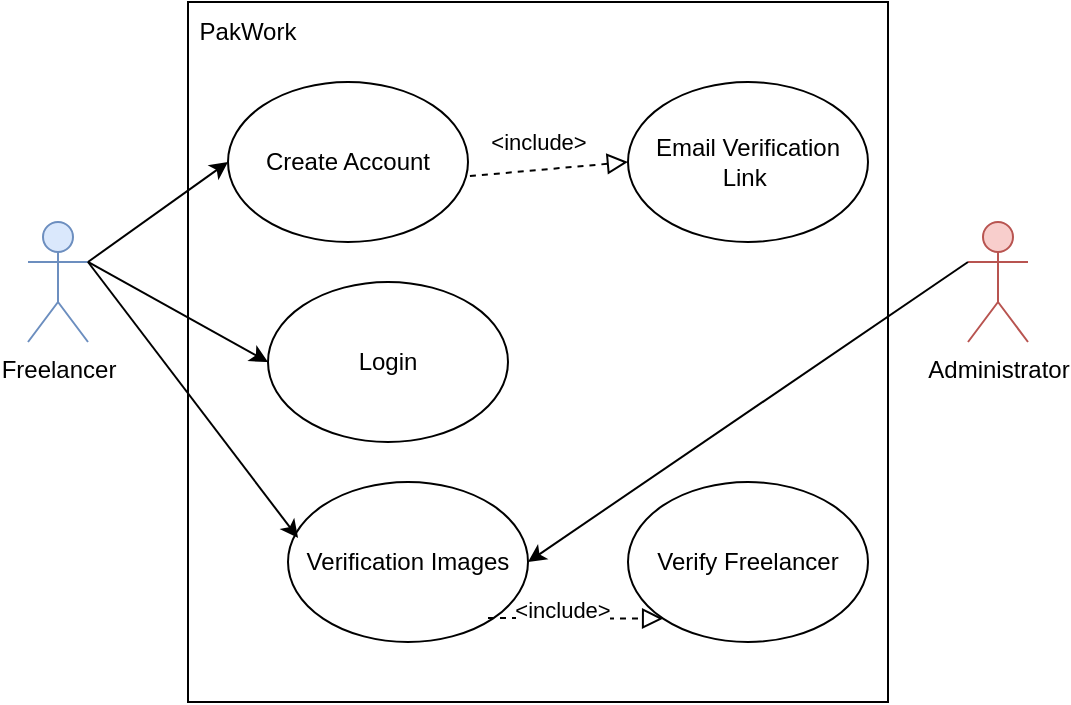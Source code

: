 <mxfile version="20.3.0" type="device" pages="12"><diagram id="sGJ3qSEq6PvNy2njtY5z" name="Registration / Verification"><mxGraphModel dx="1422" dy="905" grid="1" gridSize="10" guides="1" tooltips="1" connect="1" arrows="1" fold="1" page="1" pageScale="1" pageWidth="850" pageHeight="1100" math="0" shadow="0"><root><mxCell id="0"/><mxCell id="1" parent="0"/><mxCell id="vava7wK7YE49wQgR2yHv-1" value="Freelancer" style="shape=umlActor;verticalLabelPosition=bottom;verticalAlign=top;html=1;fillColor=#dae8fc;strokeColor=#6c8ebf;" parent="1" vertex="1"><mxGeometry x="170" y="340" width="30" height="60" as="geometry"/></mxCell><mxCell id="vava7wK7YE49wQgR2yHv-3" value="" style="whiteSpace=wrap;html=1;aspect=fixed;fillColor=none;" parent="1" vertex="1"><mxGeometry x="250" y="230" width="350" height="350" as="geometry"/></mxCell><mxCell id="vava7wK7YE49wQgR2yHv-9" value="PakWork" style="text;html=1;strokeColor=none;fillColor=none;align=center;verticalAlign=middle;whiteSpace=wrap;rounded=0;" parent="1" vertex="1"><mxGeometry x="250" y="230" width="60" height="30" as="geometry"/></mxCell><mxCell id="vava7wK7YE49wQgR2yHv-11" value="Administrator" style="shape=umlActor;verticalLabelPosition=bottom;verticalAlign=top;html=1;fillColor=#f8cecc;strokeColor=#b85450;" parent="1" vertex="1"><mxGeometry x="640" y="340" width="30" height="60" as="geometry"/></mxCell><mxCell id="vava7wK7YE49wQgR2yHv-12" value="Create Account" style="ellipse;whiteSpace=wrap;html=1;fillColor=none;" parent="1" vertex="1"><mxGeometry x="270" y="270" width="120" height="80" as="geometry"/></mxCell><mxCell id="vava7wK7YE49wQgR2yHv-14" value="Login" style="ellipse;whiteSpace=wrap;html=1;fillColor=none;" parent="1" vertex="1"><mxGeometry x="290" y="370" width="120" height="80" as="geometry"/></mxCell><mxCell id="vava7wK7YE49wQgR2yHv-15" value="Verification Images" style="ellipse;whiteSpace=wrap;html=1;fillColor=none;" parent="1" vertex="1"><mxGeometry x="300" y="470" width="120" height="80" as="geometry"/></mxCell><mxCell id="vava7wK7YE49wQgR2yHv-17" value="" style="endArrow=classic;html=1;rounded=0;exitX=1;exitY=0.333;exitDx=0;exitDy=0;exitPerimeter=0;entryX=0;entryY=0.5;entryDx=0;entryDy=0;" parent="1" source="vava7wK7YE49wQgR2yHv-1" target="vava7wK7YE49wQgR2yHv-12" edge="1"><mxGeometry width="50" height="50" relative="1" as="geometry"><mxPoint x="550" y="490" as="sourcePoint"/><mxPoint x="600" y="440" as="targetPoint"/></mxGeometry></mxCell><mxCell id="vava7wK7YE49wQgR2yHv-18" value="" style="endArrow=classic;html=1;rounded=0;exitX=1;exitY=0.333;exitDx=0;exitDy=0;exitPerimeter=0;entryX=0;entryY=0.5;entryDx=0;entryDy=0;" parent="1" source="vava7wK7YE49wQgR2yHv-1" target="vava7wK7YE49wQgR2yHv-14" edge="1"><mxGeometry width="50" height="50" relative="1" as="geometry"><mxPoint x="550" y="490" as="sourcePoint"/><mxPoint x="600" y="440" as="targetPoint"/></mxGeometry></mxCell><mxCell id="vava7wK7YE49wQgR2yHv-19" value="" style="endArrow=classic;html=1;rounded=0;entryX=0.042;entryY=0.35;entryDx=0;entryDy=0;entryPerimeter=0;" parent="1" target="vava7wK7YE49wQgR2yHv-15" edge="1"><mxGeometry width="50" height="50" relative="1" as="geometry"><mxPoint x="200" y="360" as="sourcePoint"/><mxPoint x="260" y="400" as="targetPoint"/></mxGeometry></mxCell><mxCell id="vava7wK7YE49wQgR2yHv-21" value="Verify Freelancer" style="ellipse;whiteSpace=wrap;html=1;fillColor=none;" parent="1" vertex="1"><mxGeometry x="470" y="470" width="120" height="80" as="geometry"/></mxCell><mxCell id="vava7wK7YE49wQgR2yHv-22" value="" style="endArrow=classic;html=1;rounded=0;entryX=1;entryY=0.5;entryDx=0;entryDy=0;exitX=0;exitY=0.333;exitDx=0;exitDy=0;exitPerimeter=0;" parent="1" source="vava7wK7YE49wQgR2yHv-11" target="vava7wK7YE49wQgR2yHv-15" edge="1"><mxGeometry width="50" height="50" relative="1" as="geometry"><mxPoint x="590" y="410" as="sourcePoint"/><mxPoint x="640" y="360" as="targetPoint"/></mxGeometry></mxCell><mxCell id="vava7wK7YE49wQgR2yHv-24" value="" style="endArrow=block;startArrow=none;endFill=0;startFill=0;endSize=8;html=1;verticalAlign=bottom;dashed=1;labelBackgroundColor=none;rounded=0;entryX=0;entryY=1;entryDx=0;entryDy=0;" parent="1" target="vava7wK7YE49wQgR2yHv-21" edge="1"><mxGeometry width="160" relative="1" as="geometry"><mxPoint x="400" y="538" as="sourcePoint"/><mxPoint x="570" y="490" as="targetPoint"/></mxGeometry></mxCell><mxCell id="vava7wK7YE49wQgR2yHv-25" value="&amp;lt;include&amp;gt;" style="edgeLabel;html=1;align=center;verticalAlign=middle;resizable=0;points=[];" parent="vava7wK7YE49wQgR2yHv-24" vertex="1" connectable="0"><mxGeometry x="-0.15" y="3" relative="1" as="geometry"><mxPoint y="-1" as="offset"/></mxGeometry></mxCell><mxCell id="vava7wK7YE49wQgR2yHv-26" value="Email Verification&lt;br&gt;Link&amp;nbsp;" style="ellipse;whiteSpace=wrap;html=1;fillColor=none;" parent="1" vertex="1"><mxGeometry x="470" y="270" width="120" height="80" as="geometry"/></mxCell><mxCell id="vava7wK7YE49wQgR2yHv-27" value="" style="endArrow=block;startArrow=none;endFill=0;startFill=0;endSize=8;html=1;verticalAlign=bottom;dashed=1;labelBackgroundColor=none;rounded=0;entryX=0;entryY=0.5;entryDx=0;entryDy=0;exitX=1.008;exitY=0.588;exitDx=0;exitDy=0;exitPerimeter=0;" parent="1" source="vava7wK7YE49wQgR2yHv-12" target="vava7wK7YE49wQgR2yHv-26" edge="1"><mxGeometry width="160" relative="1" as="geometry"><mxPoint x="420" y="500" as="sourcePoint"/><mxPoint x="497.574" y="558.284" as="targetPoint"/></mxGeometry></mxCell><mxCell id="vava7wK7YE49wQgR2yHv-28" value="&amp;lt;include&amp;gt;" style="edgeLabel;html=1;align=center;verticalAlign=middle;resizable=0;points=[];" parent="vava7wK7YE49wQgR2yHv-27" vertex="1" connectable="0"><mxGeometry x="-0.15" y="3" relative="1" as="geometry"><mxPoint x="1" y="-11" as="offset"/></mxGeometry></mxCell></root></mxGraphModel></diagram><diagram id="CPDH3ISSvEwt1uw6ncEd" name="Gigs/Job Posting"><mxGraphModel dx="1422" dy="905" grid="1" gridSize="10" guides="1" tooltips="1" connect="1" arrows="1" fold="1" page="1" pageScale="1" pageWidth="850" pageHeight="1100" math="0" shadow="0"><root><mxCell id="0"/><mxCell id="1" parent="0"/><mxCell id="Lv5gNvjUCHjNLdplEJ_O-1" value="Freelancer" style="shape=umlActor;verticalLabelPosition=bottom;verticalAlign=top;html=1;fillColor=#dae8fc;strokeColor=#6c8ebf;" parent="1" vertex="1"><mxGeometry x="110" y="270" width="30" height="60" as="geometry"/></mxCell><mxCell id="Lv5gNvjUCHjNLdplEJ_O-2" value="" style="whiteSpace=wrap;html=1;aspect=fixed;fillColor=none;" parent="1" vertex="1"><mxGeometry x="190" y="150" width="520" height="520" as="geometry"/></mxCell><mxCell id="Lv5gNvjUCHjNLdplEJ_O-3" value="PakWork" style="text;html=1;strokeColor=none;fillColor=none;align=center;verticalAlign=middle;whiteSpace=wrap;rounded=0;" parent="1" vertex="1"><mxGeometry x="190" y="150" width="60" height="30" as="geometry"/></mxCell><mxCell id="Lv5gNvjUCHjNLdplEJ_O-16" value="" style="endArrow=block;startArrow=none;endFill=0;startFill=0;endSize=8;html=1;verticalAlign=bottom;dashed=1;labelBackgroundColor=none;rounded=0;entryX=0;entryY=0.5;entryDx=0;entryDy=0;exitX=1.008;exitY=0.588;exitDx=0;exitDy=0;exitPerimeter=0;" parent="1" edge="1"><mxGeometry width="160" relative="1" as="geometry"><mxPoint x="390.96" y="317.04" as="sourcePoint"/><mxPoint x="497.574" y="558.284" as="targetPoint"/></mxGeometry></mxCell><mxCell id="Lv5gNvjUCHjNLdplEJ_O-17" value="&amp;lt;include&amp;gt;" style="edgeLabel;html=1;align=center;verticalAlign=middle;resizable=0;points=[];" parent="Lv5gNvjUCHjNLdplEJ_O-16" vertex="1" connectable="0"><mxGeometry x="-0.15" y="3" relative="1" as="geometry"><mxPoint x="1" y="-11" as="offset"/></mxGeometry></mxCell><mxCell id="Lv5gNvjUCHjNLdplEJ_O-18" value="Client" style="shape=umlActor;verticalLabelPosition=bottom;verticalAlign=top;html=1;fillColor=#dae8fc;strokeColor=#6c8ebf;" parent="1" vertex="1"><mxGeometry x="110" y="365" width="30" height="60" as="geometry"/></mxCell><mxCell id="Lv5gNvjUCHjNLdplEJ_O-19" value="Company Client" style="shape=umlActor;verticalLabelPosition=bottom;verticalAlign=top;html=1;fillColor=#dae8fc;strokeColor=#6c8ebf;" parent="1" vertex="1"><mxGeometry x="110" y="460" width="30" height="60" as="geometry"/></mxCell><mxCell id="Lv5gNvjUCHjNLdplEJ_O-20" value="Post Gigs" style="ellipse;whiteSpace=wrap;html=1;fillColor=none;" parent="1" vertex="1"><mxGeometry x="250" y="180" width="120" height="80" as="geometry"/></mxCell><mxCell id="Lv5gNvjUCHjNLdplEJ_O-21" value="Post Jobs" style="ellipse;whiteSpace=wrap;html=1;fillColor=none;" parent="1" vertex="1"><mxGeometry x="245" y="325" width="120" height="80" as="geometry"/></mxCell><mxCell id="Lv5gNvjUCHjNLdplEJ_O-23" value="" style="endArrow=classic;html=1;rounded=0;exitX=1;exitY=0.333;exitDx=0;exitDy=0;exitPerimeter=0;entryX=0;entryY=0.5;entryDx=0;entryDy=0;" parent="1" source="Lv5gNvjUCHjNLdplEJ_O-1" target="Lv5gNvjUCHjNLdplEJ_O-20" edge="1"><mxGeometry width="50" height="50" relative="1" as="geometry"><mxPoint x="340" y="410" as="sourcePoint"/><mxPoint x="390" y="360" as="targetPoint"/></mxGeometry></mxCell><mxCell id="Lv5gNvjUCHjNLdplEJ_O-24" value="" style="endArrow=classic;html=1;rounded=0;exitX=1;exitY=0.333;exitDx=0;exitDy=0;exitPerimeter=0;entryX=0;entryY=0.5;entryDx=0;entryDy=0;" parent="1" source="Lv5gNvjUCHjNLdplEJ_O-18" target="Lv5gNvjUCHjNLdplEJ_O-21" edge="1"><mxGeometry width="50" height="50" relative="1" as="geometry"><mxPoint x="190" y="350" as="sourcePoint"/><mxPoint x="240" y="300" as="targetPoint"/></mxGeometry></mxCell><mxCell id="Lv5gNvjUCHjNLdplEJ_O-26" value="" style="endArrow=classic;html=1;rounded=0;entryX=0.058;entryY=0.713;entryDx=0;entryDy=0;entryPerimeter=0;" parent="1" source="Lv5gNvjUCHjNLdplEJ_O-19" target="Lv5gNvjUCHjNLdplEJ_O-21" edge="1"><mxGeometry width="50" height="50" relative="1" as="geometry"><mxPoint x="180" y="430" as="sourcePoint"/><mxPoint x="230" y="380" as="targetPoint"/></mxGeometry></mxCell><mxCell id="xdChXJpptHGxdzS5SkLD-1" value="Enter Relevant Information" style="ellipse;whiteSpace=wrap;html=1;fillColor=none;" parent="1" vertex="1"><mxGeometry x="410" y="180" width="100" height="66.67" as="geometry"/></mxCell><mxCell id="xdChXJpptHGxdzS5SkLD-2" value="" style="endArrow=block;startArrow=none;endFill=0;startFill=0;endSize=8;html=1;verticalAlign=bottom;dashed=1;labelBackgroundColor=none;rounded=0;exitX=0.958;exitY=0.25;exitDx=0;exitDy=0;exitPerimeter=0;entryX=0.06;entryY=0.21;entryDx=0;entryDy=0;entryPerimeter=0;" parent="1" source="Lv5gNvjUCHjNLdplEJ_O-20" target="xdChXJpptHGxdzS5SkLD-1" edge="1"><mxGeometry width="160" relative="1" as="geometry"><mxPoint x="350" y="220" as="sourcePoint"/><mxPoint x="510" y="220" as="targetPoint"/></mxGeometry></mxCell><mxCell id="xdChXJpptHGxdzS5SkLD-5" value="&amp;lt;include&amp;gt;" style="edgeLabel;html=1;align=center;verticalAlign=middle;resizable=0;points=[];rotation=0;" parent="xdChXJpptHGxdzS5SkLD-2" vertex="1" connectable="0"><mxGeometry x="0.411" relative="1" as="geometry"><mxPoint x="-21" y="-16" as="offset"/></mxGeometry></mxCell><mxCell id="xdChXJpptHGxdzS5SkLD-3" value="" style="endArrow=block;startArrow=none;endFill=0;startFill=0;endSize=8;html=1;verticalAlign=bottom;dashed=1;labelBackgroundColor=none;rounded=0;entryX=0;entryY=1;entryDx=0;entryDy=0;" parent="1" source="Lv5gNvjUCHjNLdplEJ_O-21" target="xdChXJpptHGxdzS5SkLD-1" edge="1"><mxGeometry width="160" relative="1" as="geometry"><mxPoint x="360" y="290" as="sourcePoint"/><mxPoint x="520" y="290" as="targetPoint"/></mxGeometry></mxCell><mxCell id="xdChXJpptHGxdzS5SkLD-6" value="&amp;lt;include&amp;gt;" style="edgeLabel;html=1;align=center;verticalAlign=middle;resizable=0;points=[];" parent="1" vertex="1" connectable="0"><mxGeometry x="370.004" y="289.997" as="geometry"/></mxCell><mxCell id="xdChXJpptHGxdzS5SkLD-8" value="" style="sketch=0;aspect=fixed;html=1;points=[];align=center;image;fontSize=12;image=img/lib/mscae/Non_Azure_Machine.svg;fillColor=none;" parent="1" vertex="1"><mxGeometry x="730" y="260" width="31" height="50" as="geometry"/></mxCell><mxCell id="xdChXJpptHGxdzS5SkLD-9" value="Store Project / Job Details In Database" style="ellipse;whiteSpace=wrap;html=1;fillColor=none;" parent="1" vertex="1"><mxGeometry x="403.75" y="280" width="112.5" height="75" as="geometry"/></mxCell><mxCell id="xdChXJpptHGxdzS5SkLD-11" value="" style="endArrow=classic;html=1;rounded=0;entryX=1;entryY=0.5;entryDx=0;entryDy=0;" parent="1" source="xdChXJpptHGxdzS5SkLD-8" target="xdChXJpptHGxdzS5SkLD-9" edge="1"><mxGeometry width="50" height="50" relative="1" as="geometry"><mxPoint x="510" y="350" as="sourcePoint"/><mxPoint x="560" y="300" as="targetPoint"/></mxGeometry></mxCell><mxCell id="xdChXJpptHGxdzS5SkLD-12" value="Backend Server" style="text;html=1;strokeColor=none;fillColor=none;align=center;verticalAlign=middle;whiteSpace=wrap;rounded=0;" parent="1" vertex="1"><mxGeometry x="715.5" y="320" width="60" height="30" as="geometry"/></mxCell><mxCell id="PWTXg8izLHxszrhna4lK-1" value="Update Project" style="ellipse;whiteSpace=wrap;html=1;fillColor=none;" parent="1" vertex="1"><mxGeometry x="410" y="380" width="120" height="80" as="geometry"/></mxCell><mxCell id="PWTXg8izLHxszrhna4lK-4" value="View Bid Status" style="ellipse;whiteSpace=wrap;html=1;fillColor=none;" parent="1" vertex="1"><mxGeometry x="390" y="470" width="120" height="80" as="geometry"/></mxCell><mxCell id="PWTXg8izLHxszrhna4lK-5" value="View Bidder Details" style="ellipse;whiteSpace=wrap;html=1;fillColor=none;" parent="1" vertex="1"><mxGeometry x="390" y="570" width="120" height="80" as="geometry"/></mxCell><mxCell id="PWTXg8izLHxszrhna4lK-6" value="" style="endArrow=block;startArrow=none;endFill=0;startFill=0;endSize=8;html=1;verticalAlign=bottom;dashed=1;labelBackgroundColor=none;rounded=0;exitX=0;exitY=0.5;exitDx=0;exitDy=0;entryX=1;entryY=1;entryDx=0;entryDy=0;" parent="1" source="PWTXg8izLHxszrhna4lK-1" target="Lv5gNvjUCHjNLdplEJ_O-21" edge="1"><mxGeometry width="160" relative="1" as="geometry"><mxPoint x="340" y="410" as="sourcePoint"/><mxPoint x="500" y="410" as="targetPoint"/></mxGeometry></mxCell><mxCell id="PWTXg8izLHxszrhna4lK-7" value="" style="endArrow=block;startArrow=none;endFill=0;startFill=0;endSize=8;html=1;verticalAlign=bottom;dashed=1;labelBackgroundColor=none;rounded=0;exitX=0;exitY=0.5;exitDx=0;exitDy=0;" parent="1" source="PWTXg8izLHxszrhna4lK-4" target="Lv5gNvjUCHjNLdplEJ_O-21" edge="1"><mxGeometry width="160" relative="1" as="geometry"><mxPoint x="250" y="510" as="sourcePoint"/><mxPoint x="410" y="510" as="targetPoint"/></mxGeometry></mxCell><mxCell id="PWTXg8izLHxszrhna4lK-8" value="" style="endArrow=block;startArrow=none;endFill=0;startFill=0;endSize=8;html=1;verticalAlign=bottom;dashed=1;labelBackgroundColor=none;rounded=0;exitX=0.067;exitY=0.213;exitDx=0;exitDy=0;exitPerimeter=0;entryX=0.358;entryY=0.975;entryDx=0;entryDy=0;entryPerimeter=0;" parent="1" source="PWTXg8izLHxszrhna4lK-5" target="Lv5gNvjUCHjNLdplEJ_O-21" edge="1"><mxGeometry width="160" relative="1" as="geometry"><mxPoint x="210" y="550" as="sourcePoint"/><mxPoint x="370" y="550" as="targetPoint"/></mxGeometry></mxCell><mxCell id="PWTXg8izLHxszrhna4lK-9" value="&amp;lt;extends&amp;gt;" style="text;html=1;strokeColor=none;fillColor=none;align=center;verticalAlign=middle;whiteSpace=wrap;rounded=0;" parent="1" vertex="1"><mxGeometry x="300" y="475" width="60" height="30" as="geometry"/></mxCell><mxCell id="PWTXg8izLHxszrhna4lK-10" value="&amp;lt;extends&amp;gt;" style="text;html=1;strokeColor=none;fillColor=none;align=center;verticalAlign=middle;whiteSpace=wrap;rounded=0;" parent="1" vertex="1"><mxGeometry x="320" y="445" width="60" height="30" as="geometry"/></mxCell><mxCell id="PWTXg8izLHxszrhna4lK-11" value="&amp;lt;extends&amp;gt;" style="text;html=1;strokeColor=none;fillColor=none;align=center;verticalAlign=middle;whiteSpace=wrap;rounded=0;" parent="1" vertex="1"><mxGeometry x="350" y="395" width="60" height="30" as="geometry"/></mxCell></root></mxGraphModel></diagram><diagram id="DRDIzjGNHxZk4er2-S1C" name="Profile Dashboard"><mxGraphModel dx="1422" dy="905" grid="1" gridSize="10" guides="1" tooltips="1" connect="1" arrows="1" fold="1" page="1" pageScale="1" pageWidth="850" pageHeight="1100" math="0" shadow="0"><root><mxCell id="0"/><mxCell id="1" parent="0"/><mxCell id="AL5LBf5paGD2lt9YH7rP-1" value="Freelancer" style="shape=umlActor;verticalLabelPosition=bottom;verticalAlign=top;html=1;fillColor=#dae8fc;strokeColor=#6c8ebf;" parent="1" vertex="1"><mxGeometry x="110" y="270" width="30" height="60" as="geometry"/></mxCell><mxCell id="AL5LBf5paGD2lt9YH7rP-2" value="" style="whiteSpace=wrap;html=1;aspect=fixed;fillColor=none;" parent="1" vertex="1"><mxGeometry x="190" y="150" width="520" height="520" as="geometry"/></mxCell><mxCell id="AL5LBf5paGD2lt9YH7rP-3" value="PakWork" style="text;html=1;strokeColor=none;fillColor=none;align=center;verticalAlign=middle;whiteSpace=wrap;rounded=0;" parent="1" vertex="1"><mxGeometry x="190" y="150" width="60" height="30" as="geometry"/></mxCell><mxCell id="AL5LBf5paGD2lt9YH7rP-4" value="Client" style="shape=umlActor;verticalLabelPosition=bottom;verticalAlign=top;html=1;fillColor=#dae8fc;strokeColor=#6c8ebf;" parent="1" vertex="1"><mxGeometry x="110" y="365" width="30" height="60" as="geometry"/></mxCell><mxCell id="AL5LBf5paGD2lt9YH7rP-5" value="Company Client" style="shape=umlActor;verticalLabelPosition=bottom;verticalAlign=top;html=1;fillColor=#dae8fc;strokeColor=#6c8ebf;" parent="1" vertex="1"><mxGeometry x="110" y="460" width="30" height="60" as="geometry"/></mxCell><mxCell id="AL5LBf5paGD2lt9YH7rP-12" value="" style="endArrow=block;startArrow=none;endFill=0;startFill=0;endSize=8;html=1;verticalAlign=bottom;dashed=1;labelBackgroundColor=none;rounded=0;exitX=0.958;exitY=0.25;exitDx=0;exitDy=0;exitPerimeter=0;entryX=0.06;entryY=0.21;entryDx=0;entryDy=0;entryPerimeter=0;" parent="1" edge="1"><mxGeometry width="160" relative="1" as="geometry"><mxPoint x="364.96" y="200" as="sourcePoint"/><mxPoint x="510" y="220" as="targetPoint"/></mxGeometry></mxCell><mxCell id="AL5LBf5paGD2lt9YH7rP-13" value="&amp;lt;include&amp;gt;" style="edgeLabel;html=1;align=center;verticalAlign=middle;resizable=0;points=[];rotation=0;" parent="AL5LBf5paGD2lt9YH7rP-12" vertex="1" connectable="0"><mxGeometry x="0.411" relative="1" as="geometry"><mxPoint x="-21" y="-16" as="offset"/></mxGeometry></mxCell><mxCell id="AL5LBf5paGD2lt9YH7rP-14" value="" style="endArrow=block;startArrow=none;endFill=0;startFill=0;endSize=8;html=1;verticalAlign=bottom;dashed=1;labelBackgroundColor=none;rounded=0;entryX=0;entryY=1;entryDx=0;entryDy=0;" parent="1" edge="1"><mxGeometry width="160" relative="1" as="geometry"><mxPoint x="360" y="290" as="sourcePoint"/><mxPoint x="424.467" y="236.787" as="targetPoint"/></mxGeometry></mxCell><mxCell id="AL5LBf5paGD2lt9YH7rP-16" value="" style="sketch=0;aspect=fixed;html=1;points=[];align=center;image;fontSize=12;image=img/lib/mscae/Non_Azure_Machine.svg;fillColor=none;" parent="1" vertex="1"><mxGeometry x="744.5" y="360" width="31" height="50" as="geometry"/></mxCell><mxCell id="AL5LBf5paGD2lt9YH7rP-19" value="Backend Server" style="text;html=1;strokeColor=none;fillColor=none;align=center;verticalAlign=middle;whiteSpace=wrap;rounded=0;" parent="1" vertex="1"><mxGeometry x="730" y="425" width="60" height="30" as="geometry"/></mxCell><mxCell id="AL5LBf5paGD2lt9YH7rP-23" value="" style="endArrow=block;startArrow=none;endFill=0;startFill=0;endSize=8;html=1;verticalAlign=bottom;dashed=1;labelBackgroundColor=none;rounded=0;exitX=0;exitY=0.5;exitDx=0;exitDy=0;entryX=1;entryY=1;entryDx=0;entryDy=0;" parent="1" edge="1"><mxGeometry width="160" relative="1" as="geometry"><mxPoint x="410" y="420" as="sourcePoint"/><mxPoint x="500" y="410" as="targetPoint"/></mxGeometry></mxCell><mxCell id="AL5LBf5paGD2lt9YH7rP-24" value="" style="endArrow=block;startArrow=none;endFill=0;startFill=0;endSize=8;html=1;verticalAlign=bottom;dashed=1;labelBackgroundColor=none;rounded=0;exitX=0;exitY=0.5;exitDx=0;exitDy=0;" parent="1" edge="1"><mxGeometry width="160" relative="1" as="geometry"><mxPoint x="390" y="510" as="sourcePoint"/><mxPoint x="410" y="510" as="targetPoint"/></mxGeometry></mxCell><mxCell id="AL5LBf5paGD2lt9YH7rP-25" value="" style="endArrow=block;startArrow=none;endFill=0;startFill=0;endSize=8;html=1;verticalAlign=bottom;dashed=1;labelBackgroundColor=none;rounded=0;exitX=0.067;exitY=0.213;exitDx=0;exitDy=0;exitPerimeter=0;entryX=0.358;entryY=0.975;entryDx=0;entryDy=0;entryPerimeter=0;" parent="1" edge="1"><mxGeometry width="160" relative="1" as="geometry"><mxPoint x="398.04" y="587.04" as="sourcePoint"/><mxPoint x="370" y="550" as="targetPoint"/></mxGeometry></mxCell><mxCell id="AL5LBf5paGD2lt9YH7rP-30" value="Complete profile&amp;nbsp;&lt;br&gt;Details" style="ellipse;whiteSpace=wrap;html=1;fillColor=none;" parent="1" vertex="1"><mxGeometry x="310" y="170" width="120" height="80" as="geometry"/></mxCell><mxCell id="AL5LBf5paGD2lt9YH7rP-31" value="" style="endArrow=classic;html=1;rounded=0;exitX=1;exitY=0.333;exitDx=0;exitDy=0;exitPerimeter=0;entryX=0;entryY=0.5;entryDx=0;entryDy=0;" parent="1" source="AL5LBf5paGD2lt9YH7rP-1" target="AL5LBf5paGD2lt9YH7rP-30" edge="1"><mxGeometry width="50" height="50" relative="1" as="geometry"><mxPoint x="180" y="320" as="sourcePoint"/><mxPoint x="230" y="270" as="targetPoint"/></mxGeometry></mxCell><mxCell id="AL5LBf5paGD2lt9YH7rP-34" value="&amp;lt;First time user&amp;gt;" style="edgeLabel;html=1;align=center;verticalAlign=middle;resizable=0;points=[];" parent="AL5LBf5paGD2lt9YH7rP-31" vertex="1" connectable="0"><mxGeometry x="-0.2" relative="1" as="geometry"><mxPoint x="42" y="-18" as="offset"/></mxGeometry></mxCell><mxCell id="AL5LBf5paGD2lt9YH7rP-32" value="" style="endArrow=classic;html=1;rounded=0;exitX=1;exitY=0.333;exitDx=0;exitDy=0;exitPerimeter=0;" parent="1" source="AL5LBf5paGD2lt9YH7rP-4" target="AL5LBf5paGD2lt9YH7rP-30" edge="1"><mxGeometry width="50" height="50" relative="1" as="geometry"><mxPoint x="150" y="300" as="sourcePoint"/><mxPoint x="350" y="260" as="targetPoint"/></mxGeometry></mxCell><mxCell id="AL5LBf5paGD2lt9YH7rP-35" value="&amp;lt;First time user&amp;gt;" style="edgeLabel;html=1;align=center;verticalAlign=middle;resizable=0;points=[];" parent="AL5LBf5paGD2lt9YH7rP-32" vertex="1" connectable="0"><mxGeometry x="-0.149" y="-1" relative="1" as="geometry"><mxPoint x="68" y="-54" as="offset"/></mxGeometry></mxCell><mxCell id="AL5LBf5paGD2lt9YH7rP-33" value="" style="endArrow=classic;html=1;rounded=0;exitX=1;exitY=0.333;exitDx=0;exitDy=0;exitPerimeter=0;entryX=0.417;entryY=1.038;entryDx=0;entryDy=0;entryPerimeter=0;" parent="1" source="AL5LBf5paGD2lt9YH7rP-5" target="AL5LBf5paGD2lt9YH7rP-30" edge="1"><mxGeometry width="50" height="50" relative="1" as="geometry"><mxPoint x="160" y="310" as="sourcePoint"/><mxPoint x="360" y="270" as="targetPoint"/></mxGeometry></mxCell><mxCell id="AL5LBf5paGD2lt9YH7rP-36" value="&amp;lt;First time user&amp;gt;" style="edgeLabel;html=1;align=center;verticalAlign=middle;resizable=0;points=[];" parent="AL5LBf5paGD2lt9YH7rP-33" vertex="1" connectable="0"><mxGeometry x="-0.116" y="-1" relative="1" as="geometry"><mxPoint x="62" y="-60" as="offset"/></mxGeometry></mxCell><mxCell id="AL5LBf5paGD2lt9YH7rP-37" value="Upload Verification&lt;br&gt;Images" style="ellipse;whiteSpace=wrap;html=1;fillColor=none;" parent="1" vertex="1"><mxGeometry x="320" y="510" width="120" height="80" as="geometry"/></mxCell><mxCell id="AL5LBf5paGD2lt9YH7rP-38" value="Edit Profile Info" style="ellipse;whiteSpace=wrap;html=1;fillColor=none;" parent="1" vertex="1"><mxGeometry x="530" y="355" width="120" height="80" as="geometry"/></mxCell><mxCell id="AL5LBf5paGD2lt9YH7rP-39" value="Upload Profile&lt;br&gt;Picture" style="ellipse;whiteSpace=wrap;html=1;fillColor=none;" parent="1" vertex="1"><mxGeometry x="520" y="170" width="120" height="80" as="geometry"/></mxCell><mxCell id="AL5LBf5paGD2lt9YH7rP-40" value="View Reviews" style="ellipse;whiteSpace=wrap;html=1;fillColor=none;" parent="1" vertex="1"><mxGeometry x="365" y="410" width="120" height="80" as="geometry"/></mxCell><mxCell id="AL5LBf5paGD2lt9YH7rP-41" value="View Gigs / Jobs Posted" style="ellipse;whiteSpace=wrap;html=1;fillColor=none;" parent="1" vertex="1"><mxGeometry x="425" y="260" width="120" height="80" as="geometry"/></mxCell><mxCell id="AL5LBf5paGD2lt9YH7rP-42" value="" style="endArrow=block;startArrow=none;endFill=0;startFill=0;endSize=8;html=1;verticalAlign=bottom;dashed=1;labelBackgroundColor=none;rounded=0;entryX=0;entryY=0.5;entryDx=0;entryDy=0;exitX=1;exitY=0.5;exitDx=0;exitDy=0;" parent="1" source="AL5LBf5paGD2lt9YH7rP-30" target="AL5LBf5paGD2lt9YH7rP-39" edge="1"><mxGeometry width="160" relative="1" as="geometry"><mxPoint x="450" y="210" as="sourcePoint"/><mxPoint x="610" y="210" as="targetPoint"/></mxGeometry></mxCell><mxCell id="AL5LBf5paGD2lt9YH7rP-47" value="&amp;lt;include&amp;gt;" style="edgeLabel;html=1;align=center;verticalAlign=middle;resizable=0;points=[];" parent="AL5LBf5paGD2lt9YH7rP-42" vertex="1" connectable="0"><mxGeometry x="-0.314" relative="1" as="geometry"><mxPoint x="12" as="offset"/></mxGeometry></mxCell><mxCell id="AL5LBf5paGD2lt9YH7rP-45" value="" style="endArrow=block;startArrow=none;endFill=0;startFill=0;endSize=8;html=1;verticalAlign=bottom;dashed=1;labelBackgroundColor=none;rounded=0;exitX=0.5;exitY=0;exitDx=0;exitDy=0;entryX=0.558;entryY=1.038;entryDx=0;entryDy=0;entryPerimeter=0;" parent="1" source="AL5LBf5paGD2lt9YH7rP-38" target="AL5LBf5paGD2lt9YH7rP-39" edge="1"><mxGeometry width="160" relative="1" as="geometry"><mxPoint x="590" y="350" as="sourcePoint"/><mxPoint x="750" y="350" as="targetPoint"/></mxGeometry></mxCell><mxCell id="AL5LBf5paGD2lt9YH7rP-46" value="&amp;lt;extends&amp;gt;" style="edgeLabel;html=1;align=center;verticalAlign=middle;resizable=0;points=[];" parent="AL5LBf5paGD2lt9YH7rP-45" vertex="1" connectable="0"><mxGeometry x="-0.352" y="1" relative="1" as="geometry"><mxPoint as="offset"/></mxGeometry></mxCell><mxCell id="AL5LBf5paGD2lt9YH7rP-49" value="" style="endArrow=classic;html=1;rounded=0;exitX=1;exitY=0.333;exitDx=0;exitDy=0;exitPerimeter=0;entryX=0;entryY=0;entryDx=0;entryDy=0;" parent="1" source="AL5LBf5paGD2lt9YH7rP-1" target="AL5LBf5paGD2lt9YH7rP-40" edge="1"><mxGeometry width="50" height="50" relative="1" as="geometry"><mxPoint x="160" y="350" as="sourcePoint"/><mxPoint x="210" y="300" as="targetPoint"/></mxGeometry></mxCell><mxCell id="AL5LBf5paGD2lt9YH7rP-50" value="" style="endArrow=classic;html=1;rounded=0;exitX=1;exitY=0.333;exitDx=0;exitDy=0;exitPerimeter=0;" parent="1" source="AL5LBf5paGD2lt9YH7rP-5" target="AL5LBf5paGD2lt9YH7rP-41" edge="1"><mxGeometry width="50" height="50" relative="1" as="geometry"><mxPoint x="140" y="530" as="sourcePoint"/><mxPoint x="190" y="480" as="targetPoint"/></mxGeometry></mxCell><mxCell id="AL5LBf5paGD2lt9YH7rP-51" value="" style="endArrow=classic;html=1;rounded=0;exitX=1;exitY=0.333;exitDx=0;exitDy=0;exitPerimeter=0;entryX=0.05;entryY=0.688;entryDx=0;entryDy=0;entryPerimeter=0;" parent="1" source="AL5LBf5paGD2lt9YH7rP-4" target="AL5LBf5paGD2lt9YH7rP-41" edge="1"><mxGeometry width="50" height="50" relative="1" as="geometry"><mxPoint x="160" y="420" as="sourcePoint"/><mxPoint x="210" y="370" as="targetPoint"/></mxGeometry></mxCell><mxCell id="AL5LBf5paGD2lt9YH7rP-52" value="" style="endArrow=classic;html=1;rounded=0;exitX=1;exitY=0.333;exitDx=0;exitDy=0;exitPerimeter=0;" parent="1" source="AL5LBf5paGD2lt9YH7rP-1" target="AL5LBf5paGD2lt9YH7rP-41" edge="1"><mxGeometry width="50" height="50" relative="1" as="geometry"><mxPoint x="240" y="310" as="sourcePoint"/><mxPoint x="290" y="260" as="targetPoint"/></mxGeometry></mxCell><mxCell id="AL5LBf5paGD2lt9YH7rP-53" value="" style="endArrow=classic;html=1;rounded=0;exitX=1;exitY=0.333;exitDx=0;exitDy=0;exitPerimeter=0;entryX=0;entryY=0.5;entryDx=0;entryDy=0;" parent="1" source="AL5LBf5paGD2lt9YH7rP-1" target="AL5LBf5paGD2lt9YH7rP-37" edge="1"><mxGeometry width="50" height="50" relative="1" as="geometry"><mxPoint x="190" y="370" as="sourcePoint"/><mxPoint x="240" y="320" as="targetPoint"/></mxGeometry></mxCell><mxCell id="AL5LBf5paGD2lt9YH7rP-56" value="&amp;lt;First time user&amp;gt;" style="edgeLabel;html=1;align=center;verticalAlign=middle;resizable=0;points=[];" parent="AL5LBf5paGD2lt9YH7rP-53" vertex="1" connectable="0"><mxGeometry x="0.39" y="1" relative="1" as="geometry"><mxPoint as="offset"/></mxGeometry></mxCell><mxCell id="AL5LBf5paGD2lt9YH7rP-54" value="" style="endArrow=classic;html=1;rounded=0;entryX=1;entryY=0.5;entryDx=0;entryDy=0;" parent="1" source="AL5LBf5paGD2lt9YH7rP-16" target="AL5LBf5paGD2lt9YH7rP-37" edge="1"><mxGeometry width="50" height="50" relative="1" as="geometry"><mxPoint x="400" y="460" as="sourcePoint"/><mxPoint x="450" y="410" as="targetPoint"/></mxGeometry></mxCell><mxCell id="AL5LBf5paGD2lt9YH7rP-55" value="" style="endArrow=classic;html=1;rounded=0;exitX=-0.081;exitY=0.44;exitDx=0;exitDy=0;exitPerimeter=0;" parent="1" source="AL5LBf5paGD2lt9YH7rP-16" target="AL5LBf5paGD2lt9YH7rP-38" edge="1"><mxGeometry width="50" height="50" relative="1" as="geometry"><mxPoint x="740" y="380" as="sourcePoint"/><mxPoint x="670" y="430" as="targetPoint"/></mxGeometry></mxCell><mxCell id="AL5LBf5paGD2lt9YH7rP-57" value="" style="endArrow=block;startArrow=none;endFill=0;startFill=0;endSize=8;html=1;verticalAlign=bottom;dashed=1;labelBackgroundColor=none;rounded=0;exitX=0.5;exitY=1;exitDx=0;exitDy=0;entryX=0;entryY=0;entryDx=0;entryDy=0;" parent="1" source="AL5LBf5paGD2lt9YH7rP-30" target="AL5LBf5paGD2lt9YH7rP-37" edge="1"><mxGeometry width="160" relative="1" as="geometry"><mxPoint x="600" y="365" as="sourcePoint"/><mxPoint x="596.96" y="263.04" as="targetPoint"/></mxGeometry></mxCell><mxCell id="AL5LBf5paGD2lt9YH7rP-58" value="&amp;lt;include&amp;gt;" style="edgeLabel;html=1;align=center;verticalAlign=middle;resizable=0;points=[];" parent="AL5LBf5paGD2lt9YH7rP-57" vertex="1" connectable="0"><mxGeometry x="-0.352" y="1" relative="1" as="geometry"><mxPoint x="-14" y="146" as="offset"/></mxGeometry></mxCell></root></mxGraphModel></diagram><diagram id="Fu6C7jzjUPV9E01h6Zfh" name="Search System"><mxGraphModel dx="1422" dy="905" grid="1" gridSize="10" guides="1" tooltips="1" connect="1" arrows="1" fold="1" page="1" pageScale="1" pageWidth="850" pageHeight="1100" math="0" shadow="0"><root><mxCell id="0"/><mxCell id="1" parent="0"/><mxCell id="pwrz43NyJTKSrkRoIMrP-1" value="Freelancer" style="shape=umlActor;verticalLabelPosition=bottom;verticalAlign=top;html=1;fillColor=#dae8fc;strokeColor=#6c8ebf;" parent="1" vertex="1"><mxGeometry x="140" y="280" width="30" height="60" as="geometry"/></mxCell><mxCell id="pwrz43NyJTKSrkRoIMrP-2" value="" style="whiteSpace=wrap;html=1;aspect=fixed;fillColor=none;" parent="1" vertex="1"><mxGeometry x="230" y="230" width="390" height="390" as="geometry"/></mxCell><mxCell id="pwrz43NyJTKSrkRoIMrP-3" value="PakWork" style="text;html=1;strokeColor=none;fillColor=none;align=center;verticalAlign=middle;whiteSpace=wrap;rounded=0;" parent="1" vertex="1"><mxGeometry x="250" y="230" width="60" height="30" as="geometry"/></mxCell><mxCell id="ZdLyFl6qEoZc7rfKa6V1-1" value="" style="sketch=0;aspect=fixed;html=1;points=[];align=center;image;fontSize=12;image=img/lib/mscae/Non_Azure_Machine.svg;fillColor=none;" vertex="1" parent="1"><mxGeometry x="655.5" y="400" width="31" height="50" as="geometry"/></mxCell><mxCell id="ZdLyFl6qEoZc7rfKa6V1-2" value="Backend Server" style="text;html=1;strokeColor=none;fillColor=none;align=center;verticalAlign=middle;whiteSpace=wrap;rounded=0;" vertex="1" parent="1"><mxGeometry x="641" y="460" width="60" height="30" as="geometry"/></mxCell><mxCell id="ZdLyFl6qEoZc7rfKa6V1-3" value="Client" style="shape=umlActor;verticalLabelPosition=bottom;verticalAlign=top;html=1;fillColor=#dae8fc;strokeColor=#6c8ebf;" vertex="1" parent="1"><mxGeometry x="140" y="385" width="30" height="60" as="geometry"/></mxCell><mxCell id="ZdLyFl6qEoZc7rfKa6V1-4" value="Company Client" style="shape=umlActor;verticalLabelPosition=bottom;verticalAlign=top;html=1;fillColor=#dae8fc;strokeColor=#6c8ebf;" vertex="1" parent="1"><mxGeometry x="140" y="490" width="30" height="60" as="geometry"/></mxCell><mxCell id="ZdLyFl6qEoZc7rfKa6V1-5" value="Search Jobs" style="ellipse;whiteSpace=wrap;html=1;" vertex="1" parent="1"><mxGeometry x="320" y="410" width="120" height="80" as="geometry"/></mxCell><mxCell id="ZdLyFl6qEoZc7rfKa6V1-6" value="Search Gigs" style="ellipse;whiteSpace=wrap;html=1;" vertex="1" parent="1"><mxGeometry x="300" y="280" width="120" height="80" as="geometry"/></mxCell><mxCell id="ZdLyFl6qEoZc7rfKa6V1-7" value="Filter Results" style="ellipse;whiteSpace=wrap;html=1;" vertex="1" parent="1"><mxGeometry x="470" y="250" width="120" height="80" as="geometry"/></mxCell><mxCell id="ZdLyFl6qEoZc7rfKa6V1-11" value="" style="endArrow=block;startArrow=none;endFill=0;startFill=0;endSize=8;html=1;verticalAlign=bottom;dashed=1;labelBackgroundColor=none;rounded=0;exitX=0;exitY=0.613;exitDx=0;exitDy=0;exitPerimeter=0;entryX=1;entryY=0;entryDx=0;entryDy=0;" edge="1" parent="1" source="ZdLyFl6qEoZc7rfKa6V1-7" target="ZdLyFl6qEoZc7rfKa6V1-6"><mxGeometry width="160" relative="1" as="geometry"><mxPoint x="470" y="320" as="sourcePoint"/><mxPoint x="630" y="320" as="targetPoint"/></mxGeometry></mxCell><mxCell id="ZdLyFl6qEoZc7rfKa6V1-13" value="&amp;lt;extends&amp;gt;" style="edgeLabel;html=1;align=center;verticalAlign=middle;resizable=0;points=[];" vertex="1" connectable="0" parent="ZdLyFl6qEoZc7rfKa6V1-11"><mxGeometry x="0.478" y="-1" relative="1" as="geometry"><mxPoint x="20" y="-14" as="offset"/></mxGeometry></mxCell><mxCell id="ZdLyFl6qEoZc7rfKa6V1-12" value="" style="endArrow=block;startArrow=none;endFill=0;startFill=0;endSize=8;html=1;verticalAlign=bottom;dashed=1;labelBackgroundColor=none;rounded=0;exitX=0;exitY=1;exitDx=0;exitDy=0;entryX=1;entryY=0;entryDx=0;entryDy=0;" edge="1" parent="1" source="ZdLyFl6qEoZc7rfKa6V1-7" target="ZdLyFl6qEoZc7rfKa6V1-5"><mxGeometry width="160" relative="1" as="geometry"><mxPoint x="450" y="400" as="sourcePoint"/><mxPoint x="610" y="400" as="targetPoint"/></mxGeometry></mxCell><mxCell id="ZdLyFl6qEoZc7rfKa6V1-14" value="&amp;lt;extends&amp;gt;" style="edgeLabel;html=1;align=center;verticalAlign=middle;resizable=0;points=[];" vertex="1" connectable="0" parent="1"><mxGeometry x="460.005" y="380.005" as="geometry"/></mxCell><mxCell id="ZdLyFl6qEoZc7rfKa6V1-15" value="" style="endArrow=classic;html=1;rounded=0;exitX=1;exitY=0.333;exitDx=0;exitDy=0;exitPerimeter=0;entryX=0;entryY=0.5;entryDx=0;entryDy=0;" edge="1" parent="1" source="pwrz43NyJTKSrkRoIMrP-1" target="ZdLyFl6qEoZc7rfKa6V1-5"><mxGeometry width="50" height="50" relative="1" as="geometry"><mxPoint x="210" y="350" as="sourcePoint"/><mxPoint x="260" y="300" as="targetPoint"/></mxGeometry></mxCell><mxCell id="ZdLyFl6qEoZc7rfKa6V1-16" value="" style="endArrow=classic;html=1;rounded=0;entryX=0.008;entryY=0.425;entryDx=0;entryDy=0;entryPerimeter=0;" edge="1" parent="1" source="ZdLyFl6qEoZc7rfKa6V1-3" target="ZdLyFl6qEoZc7rfKa6V1-6"><mxGeometry width="50" height="50" relative="1" as="geometry"><mxPoint x="290" y="330" as="sourcePoint"/><mxPoint x="340" y="280" as="targetPoint"/></mxGeometry></mxCell><mxCell id="ZdLyFl6qEoZc7rfKa6V1-17" value="" style="endArrow=classic;html=1;rounded=0;exitX=1;exitY=0.333;exitDx=0;exitDy=0;exitPerimeter=0;entryX=0;entryY=1;entryDx=0;entryDy=0;" edge="1" parent="1" source="ZdLyFl6qEoZc7rfKa6V1-4" target="ZdLyFl6qEoZc7rfKa6V1-6"><mxGeometry width="50" height="50" relative="1" as="geometry"><mxPoint x="230" y="550" as="sourcePoint"/><mxPoint x="280" y="500" as="targetPoint"/></mxGeometry></mxCell><mxCell id="ZdLyFl6qEoZc7rfKa6V1-18" value="Search Freelancers" style="ellipse;whiteSpace=wrap;html=1;" vertex="1" parent="1"><mxGeometry x="320" y="510" width="120" height="80" as="geometry"/></mxCell><mxCell id="ZdLyFl6qEoZc7rfKa6V1-20" value="" style="endArrow=classic;html=1;rounded=0;exitX=1;exitY=0.333;exitDx=0;exitDy=0;exitPerimeter=0;" edge="1" parent="1" source="ZdLyFl6qEoZc7rfKa6V1-4" target="ZdLyFl6qEoZc7rfKa6V1-18"><mxGeometry width="50" height="50" relative="1" as="geometry"><mxPoint x="280" y="550" as="sourcePoint"/><mxPoint x="330" y="500" as="targetPoint"/></mxGeometry></mxCell><mxCell id="ZdLyFl6qEoZc7rfKa6V1-21" value="" style="endArrow=classic;html=1;rounded=0;exitX=1;exitY=0.333;exitDx=0;exitDy=0;exitPerimeter=0;entryX=0;entryY=0;entryDx=0;entryDy=0;" edge="1" parent="1" source="ZdLyFl6qEoZc7rfKa6V1-3" target="ZdLyFl6qEoZc7rfKa6V1-18"><mxGeometry width="50" height="50" relative="1" as="geometry"><mxPoint x="260" y="520" as="sourcePoint"/><mxPoint x="310" y="470" as="targetPoint"/></mxGeometry></mxCell><mxCell id="ZdLyFl6qEoZc7rfKa6V1-22" value="" style="endArrow=block;startArrow=none;endFill=0;startFill=0;endSize=8;html=1;verticalAlign=bottom;dashed=1;labelBackgroundColor=none;rounded=0;exitX=0.5;exitY=1;exitDx=0;exitDy=0;entryX=1;entryY=0.5;entryDx=0;entryDy=0;" edge="1" parent="1" source="ZdLyFl6qEoZc7rfKa6V1-7" target="ZdLyFl6qEoZc7rfKa6V1-18"><mxGeometry width="160" relative="1" as="geometry"><mxPoint x="497.574" y="328.284" as="sourcePoint"/><mxPoint x="432.426" y="431.716" as="targetPoint"/></mxGeometry></mxCell><mxCell id="ZdLyFl6qEoZc7rfKa6V1-23" value="&amp;lt;extends&amp;gt;" style="edgeLabel;html=1;align=center;verticalAlign=middle;resizable=0;points=[];" vertex="1" connectable="0" parent="ZdLyFl6qEoZc7rfKa6V1-22"><mxGeometry x="-0.144" y="-1" relative="1" as="geometry"><mxPoint x="1" as="offset"/></mxGeometry></mxCell><mxCell id="ZdLyFl6qEoZc7rfKa6V1-24" value="Retrieve Results" style="ellipse;whiteSpace=wrap;html=1;" vertex="1" parent="1"><mxGeometry x="480" y="490" width="120" height="80" as="geometry"/></mxCell><mxCell id="ZdLyFl6qEoZc7rfKa6V1-25" value="" style="endArrow=classic;html=1;rounded=0;exitX=-0.081;exitY=0.42;exitDx=0;exitDy=0;exitPerimeter=0;entryX=1;entryY=0;entryDx=0;entryDy=0;" edge="1" parent="1" source="ZdLyFl6qEoZc7rfKa6V1-1" target="ZdLyFl6qEoZc7rfKa6V1-24"><mxGeometry width="50" height="50" relative="1" as="geometry"><mxPoint x="570" y="440" as="sourcePoint"/><mxPoint x="620" y="390" as="targetPoint"/></mxGeometry></mxCell></root></mxGraphModel></diagram><diagram id="pyypacdyUc1Tnn93U0G0" name="Buyer Request"><mxGraphModel dx="1422" dy="905" grid="1" gridSize="10" guides="1" tooltips="1" connect="1" arrows="1" fold="1" page="1" pageScale="1" pageWidth="850" pageHeight="1100" math="0" shadow="0"><root><mxCell id="0"/><mxCell id="1" parent="0"/><mxCell id="t1DHyuhlrKjQzAxoOLRH-1" value="Freelancer" style="shape=umlActor;verticalLabelPosition=bottom;verticalAlign=top;html=1;fillColor=#dae8fc;strokeColor=#6c8ebf;" vertex="1" parent="1"><mxGeometry x="120" y="290" width="30" height="60" as="geometry"/></mxCell><mxCell id="t1DHyuhlrKjQzAxoOLRH-2" value="" style="whiteSpace=wrap;html=1;aspect=fixed;fillColor=none;" vertex="1" parent="1"><mxGeometry x="220" y="230" width="390" height="390" as="geometry"/></mxCell><mxCell id="t1DHyuhlrKjQzAxoOLRH-3" value="PakWork" style="text;html=1;strokeColor=none;fillColor=none;align=center;verticalAlign=middle;whiteSpace=wrap;rounded=0;" vertex="1" parent="1"><mxGeometry x="250" y="230" width="60" height="30" as="geometry"/></mxCell><mxCell id="t1DHyuhlrKjQzAxoOLRH-6" value="Client" style="shape=umlActor;verticalLabelPosition=bottom;verticalAlign=top;html=1;fillColor=#dae8fc;strokeColor=#6c8ebf;" vertex="1" parent="1"><mxGeometry x="120" y="395" width="30" height="60" as="geometry"/></mxCell><mxCell id="t1DHyuhlrKjQzAxoOLRH-7" value="Company Client" style="shape=umlActor;verticalLabelPosition=bottom;verticalAlign=top;html=1;fillColor=#dae8fc;strokeColor=#6c8ebf;" vertex="1" parent="1"><mxGeometry x="120" y="500" width="30" height="60" as="geometry"/></mxCell><mxCell id="t1DHyuhlrKjQzAxoOLRH-11" value="" style="endArrow=block;startArrow=none;endFill=0;startFill=0;endSize=8;html=1;verticalAlign=bottom;dashed=1;labelBackgroundColor=none;rounded=0;exitX=0;exitY=0.613;exitDx=0;exitDy=0;exitPerimeter=0;entryX=1;entryY=0;entryDx=0;entryDy=0;" edge="1" parent="1" target="t1DHyuhlrKjQzAxoOLRH-9"><mxGeometry width="160" relative="1" as="geometry"><mxPoint x="470" y="299.04" as="sourcePoint"/><mxPoint x="630" y="320" as="targetPoint"/></mxGeometry></mxCell><mxCell id="t1DHyuhlrKjQzAxoOLRH-12" value="&amp;lt;extends&amp;gt;" style="edgeLabel;html=1;align=center;verticalAlign=middle;resizable=0;points=[];" vertex="1" connectable="0" parent="t1DHyuhlrKjQzAxoOLRH-11"><mxGeometry x="0.478" y="-1" relative="1" as="geometry"><mxPoint x="20" y="-14" as="offset"/></mxGeometry></mxCell><mxCell id="t1DHyuhlrKjQzAxoOLRH-13" value="" style="endArrow=block;startArrow=none;endFill=0;startFill=0;endSize=8;html=1;verticalAlign=bottom;dashed=1;labelBackgroundColor=none;rounded=0;exitX=0;exitY=1;exitDx=0;exitDy=0;entryX=1;entryY=0;entryDx=0;entryDy=0;" edge="1" parent="1" source="t1DHyuhlrKjQzAxoOLRH-10"><mxGeometry width="160" relative="1" as="geometry"><mxPoint x="450" y="400" as="sourcePoint"/><mxPoint x="422.426" y="421.716" as="targetPoint"/></mxGeometry></mxCell><mxCell id="t1DHyuhlrKjQzAxoOLRH-21" value="" style="endArrow=block;startArrow=none;endFill=0;startFill=0;endSize=8;html=1;verticalAlign=bottom;dashed=1;labelBackgroundColor=none;rounded=0;exitX=0.5;exitY=1;exitDx=0;exitDy=0;entryX=1;entryY=0.5;entryDx=0;entryDy=0;" edge="1" parent="1" source="t1DHyuhlrKjQzAxoOLRH-10"><mxGeometry width="160" relative="1" as="geometry"><mxPoint x="497.574" y="328.284" as="sourcePoint"/><mxPoint x="440" y="550" as="targetPoint"/></mxGeometry></mxCell><mxCell id="t1DHyuhlrKjQzAxoOLRH-22" value="&amp;lt;extends&amp;gt;" style="edgeLabel;html=1;align=center;verticalAlign=middle;resizable=0;points=[];" vertex="1" connectable="0" parent="t1DHyuhlrKjQzAxoOLRH-21"><mxGeometry x="-0.144" y="-1" relative="1" as="geometry"><mxPoint x="1" as="offset"/></mxGeometry></mxCell><mxCell id="t1DHyuhlrKjQzAxoOLRH-25" value="View Jobs" style="ellipse;whiteSpace=wrap;html=1;" vertex="1" parent="1"><mxGeometry x="300" y="500" width="120" height="80" as="geometry"/></mxCell><mxCell id="t1DHyuhlrKjQzAxoOLRH-26" value="Post Job on Dashboard" style="ellipse;whiteSpace=wrap;html=1;" vertex="1" parent="1"><mxGeometry x="300" y="400" width="120" height="80" as="geometry"/></mxCell><mxCell id="t1DHyuhlrKjQzAxoOLRH-27" value="Send Custom&lt;br&gt;Offes to Jobs" style="ellipse;whiteSpace=wrap;html=1;" vertex="1" parent="1"><mxGeometry x="300" y="305" width="120" height="80" as="geometry"/></mxCell><mxCell id="t1DHyuhlrKjQzAxoOLRH-29" value="Display error, if maxiumum offers&lt;br&gt;sent (10)" style="ellipse;whiteSpace=wrap;html=1;" vertex="1" parent="1"><mxGeometry x="470" y="270" width="120" height="80" as="geometry"/></mxCell><mxCell id="t1DHyuhlrKjQzAxoOLRH-31" value="" style="endArrow=classic;html=1;rounded=0;exitX=1;exitY=0.333;exitDx=0;exitDy=0;exitPerimeter=0;entryX=0.008;entryY=0.425;entryDx=0;entryDy=0;entryPerimeter=0;" edge="1" parent="1" source="t1DHyuhlrKjQzAxoOLRH-1" target="t1DHyuhlrKjQzAxoOLRH-27"><mxGeometry width="50" height="50" relative="1" as="geometry"><mxPoint x="180" y="320" as="sourcePoint"/><mxPoint x="230" y="270" as="targetPoint"/></mxGeometry></mxCell><mxCell id="t1DHyuhlrKjQzAxoOLRH-32" value="" style="endArrow=classic;html=1;rounded=0;exitX=1;exitY=0.333;exitDx=0;exitDy=0;exitPerimeter=0;entryX=0;entryY=0.5;entryDx=0;entryDy=0;" edge="1" parent="1" source="t1DHyuhlrKjQzAxoOLRH-6" target="t1DHyuhlrKjQzAxoOLRH-26"><mxGeometry width="50" height="50" relative="1" as="geometry"><mxPoint x="210" y="420" as="sourcePoint"/><mxPoint x="260" y="370" as="targetPoint"/></mxGeometry></mxCell><mxCell id="t1DHyuhlrKjQzAxoOLRH-33" value="" style="endArrow=classic;html=1;rounded=0;exitX=1;exitY=0.333;exitDx=0;exitDy=0;exitPerimeter=0;" edge="1" parent="1" source="t1DHyuhlrKjQzAxoOLRH-7" target="t1DHyuhlrKjQzAxoOLRH-25"><mxGeometry width="50" height="50" relative="1" as="geometry"><mxPoint x="190" y="520" as="sourcePoint"/><mxPoint x="240" y="470" as="targetPoint"/></mxGeometry></mxCell><mxCell id="t1DHyuhlrKjQzAxoOLRH-34" value="" style="endArrow=classic;html=1;rounded=0;exitX=1;exitY=0.333;exitDx=0;exitDy=0;exitPerimeter=0;entryX=0.025;entryY=0.7;entryDx=0;entryDy=0;entryPerimeter=0;" edge="1" parent="1" source="t1DHyuhlrKjQzAxoOLRH-7" target="t1DHyuhlrKjQzAxoOLRH-26"><mxGeometry width="50" height="50" relative="1" as="geometry"><mxPoint x="230" y="520" as="sourcePoint"/><mxPoint x="280" y="470" as="targetPoint"/></mxGeometry></mxCell><mxCell id="t1DHyuhlrKjQzAxoOLRH-35" value="" style="endArrow=classic;html=1;rounded=0;exitX=1;exitY=0.333;exitDx=0;exitDy=0;exitPerimeter=0;entryX=0;entryY=0;entryDx=0;entryDy=0;" edge="1" parent="1" source="t1DHyuhlrKjQzAxoOLRH-6" target="t1DHyuhlrKjQzAxoOLRH-25"><mxGeometry width="50" height="50" relative="1" as="geometry"><mxPoint x="250" y="430" as="sourcePoint"/><mxPoint x="300" y="380" as="targetPoint"/></mxGeometry></mxCell><mxCell id="t1DHyuhlrKjQzAxoOLRH-36" value="" style="endArrow=classic;html=1;rounded=0;exitX=1;exitY=0.333;exitDx=0;exitDy=0;exitPerimeter=0;entryX=0.05;entryY=0.688;entryDx=0;entryDy=0;entryPerimeter=0;" edge="1" parent="1" source="t1DHyuhlrKjQzAxoOLRH-1" target="t1DHyuhlrKjQzAxoOLRH-25"><mxGeometry width="50" height="50" relative="1" as="geometry"><mxPoint x="200" y="350" as="sourcePoint"/><mxPoint x="250" y="300" as="targetPoint"/></mxGeometry></mxCell><mxCell id="t1DHyuhlrKjQzAxoOLRH-37" value="" style="endArrow=block;startArrow=none;endFill=0;startFill=0;endSize=8;html=1;verticalAlign=bottom;dashed=1;labelBackgroundColor=none;rounded=0;entryX=0.933;entryY=0.25;entryDx=0;entryDy=0;entryPerimeter=0;exitX=0;exitY=0.425;exitDx=0;exitDy=0;exitPerimeter=0;" edge="1" parent="1" source="t1DHyuhlrKjQzAxoOLRH-29" target="t1DHyuhlrKjQzAxoOLRH-27"><mxGeometry width="160" relative="1" as="geometry"><mxPoint x="470" y="300" as="sourcePoint"/><mxPoint x="630" y="300" as="targetPoint"/></mxGeometry></mxCell><mxCell id="t1DHyuhlrKjQzAxoOLRH-40" value="&amp;lt;extend&amp;gt;" style="text;html=1;strokeColor=none;fillColor=none;align=center;verticalAlign=middle;whiteSpace=wrap;rounded=0;" vertex="1" parent="1"><mxGeometry x="400" y="290" width="60" height="30" as="geometry"/></mxCell></root></mxGraphModel></diagram><diagram id="SPXIIFE-OC0CR71dJdKc" name="Order Management"><mxGraphModel dx="1422" dy="905" grid="1" gridSize="10" guides="1" tooltips="1" connect="1" arrows="1" fold="1" page="1" pageScale="1" pageWidth="850" pageHeight="1100" math="0" shadow="0"><root><mxCell id="0"/><mxCell id="1" parent="0"/><mxCell id="9-VacwyU5V31KThCkaHJ-1" value="Freelancer" style="shape=umlActor;verticalLabelPosition=bottom;verticalAlign=top;html=1;fillColor=#dae8fc;strokeColor=#6c8ebf;" vertex="1" parent="1"><mxGeometry x="140" y="300" width="30" height="60" as="geometry"/></mxCell><mxCell id="9-VacwyU5V31KThCkaHJ-2" value="" style="whiteSpace=wrap;html=1;aspect=fixed;fillColor=none;" vertex="1" parent="1"><mxGeometry x="240" y="240" width="390" height="390" as="geometry"/></mxCell><mxCell id="9-VacwyU5V31KThCkaHJ-3" value="PakWork" style="text;html=1;strokeColor=none;fillColor=none;align=center;verticalAlign=middle;whiteSpace=wrap;rounded=0;" vertex="1" parent="1"><mxGeometry x="240" y="240" width="60" height="30" as="geometry"/></mxCell><mxCell id="9-VacwyU5V31KThCkaHJ-4" value="Client" style="shape=umlActor;verticalLabelPosition=bottom;verticalAlign=top;html=1;fillColor=#dae8fc;strokeColor=#6c8ebf;" vertex="1" parent="1"><mxGeometry x="140" y="405" width="30" height="60" as="geometry"/></mxCell><mxCell id="9-VacwyU5V31KThCkaHJ-5" value="Company Client" style="shape=umlActor;verticalLabelPosition=bottom;verticalAlign=top;html=1;fillColor=#dae8fc;strokeColor=#6c8ebf;" vertex="1" parent="1"><mxGeometry x="140" y="510" width="30" height="60" as="geometry"/></mxCell><mxCell id="9-VacwyU5V31KThCkaHJ-16" value="" style="endArrow=block;startArrow=none;endFill=0;startFill=0;endSize=8;html=1;verticalAlign=bottom;dashed=1;labelBackgroundColor=none;rounded=0;entryX=0.933;entryY=0.25;entryDx=0;entryDy=0;entryPerimeter=0;exitX=0;exitY=0.425;exitDx=0;exitDy=0;exitPerimeter=0;" edge="1" parent="1" source="9-VacwyU5V31KThCkaHJ-9"><mxGeometry width="160" relative="1" as="geometry"><mxPoint x="490" y="310" as="sourcePoint"/><mxPoint x="431.96" y="335" as="targetPoint"/></mxGeometry></mxCell><mxCell id="IldSfLfANw08ZR9-Ghou-1" value="View All Orders" style="ellipse;whiteSpace=wrap;html=1;" vertex="1" parent="1"><mxGeometry x="340" y="300" width="120" height="80" as="geometry"/></mxCell><mxCell id="T3aB1myD5M__wkFAK0cF-1" value="Cancel Orders" style="ellipse;whiteSpace=wrap;html=1;" vertex="1" parent="1"><mxGeometry x="350" y="410" width="120" height="80" as="geometry"/></mxCell><mxCell id="T3aB1myD5M__wkFAK0cF-2" value="Manage&lt;br&gt;Deadline For Order" style="ellipse;whiteSpace=wrap;html=1;" vertex="1" parent="1"><mxGeometry x="470" y="520" width="120" height="80" as="geometry"/></mxCell><mxCell id="T3aB1myD5M__wkFAK0cF-3" value="Update Order&lt;br&gt;Info" style="ellipse;whiteSpace=wrap;html=1;" vertex="1" parent="1"><mxGeometry x="300" y="520" width="120" height="80" as="geometry"/></mxCell><mxCell id="jNLIB28w_MptCMvmOBer-1" value="" style="sketch=0;aspect=fixed;html=1;points=[];align=center;image;fontSize=12;image=img/lib/mscae/Non_Azure_Machine.svg;fillColor=none;" vertex="1" parent="1"><mxGeometry x="664.5" y="400" width="31" height="50" as="geometry"/></mxCell><mxCell id="jNLIB28w_MptCMvmOBer-2" value="Backend Server" style="text;html=1;strokeColor=none;fillColor=none;align=center;verticalAlign=middle;whiteSpace=wrap;rounded=0;" vertex="1" parent="1"><mxGeometry x="650" y="460" width="60" height="30" as="geometry"/></mxCell><mxCell id="jNLIB28w_MptCMvmOBer-3" value="" style="endArrow=classic;html=1;rounded=0;exitX=-0.081;exitY=0.36;exitDx=0;exitDy=0;exitPerimeter=0;entryX=1;entryY=0;entryDx=0;entryDy=0;" edge="1" parent="1" source="jNLIB28w_MptCMvmOBer-1" target="T3aB1myD5M__wkFAK0cF-2"><mxGeometry width="50" height="50" relative="1" as="geometry"><mxPoint x="400" y="470" as="sourcePoint"/><mxPoint x="450" y="420" as="targetPoint"/></mxGeometry></mxCell><mxCell id="f6_OiYijA4KnMjwxZ39t-1" value="" style="endArrow=classic;html=1;rounded=0;exitX=1;exitY=0.333;exitDx=0;exitDy=0;exitPerimeter=0;entryX=0;entryY=0.5;entryDx=0;entryDy=0;" edge="1" parent="1" source="9-VacwyU5V31KThCkaHJ-1" target="IldSfLfANw08ZR9-Ghou-1"><mxGeometry width="50" height="50" relative="1" as="geometry"><mxPoint x="210" y="360" as="sourcePoint"/><mxPoint x="260" y="310" as="targetPoint"/></mxGeometry></mxCell><mxCell id="f6_OiYijA4KnMjwxZ39t-2" value="" style="endArrow=classic;html=1;rounded=0;exitX=1;exitY=0.333;exitDx=0;exitDy=0;exitPerimeter=0;entryX=0.033;entryY=0.65;entryDx=0;entryDy=0;entryPerimeter=0;" edge="1" parent="1" source="9-VacwyU5V31KThCkaHJ-4" target="IldSfLfANw08ZR9-Ghou-1"><mxGeometry width="50" height="50" relative="1" as="geometry"><mxPoint x="210" y="460" as="sourcePoint"/><mxPoint x="380" y="340" as="targetPoint"/></mxGeometry></mxCell><mxCell id="f6_OiYijA4KnMjwxZ39t-3" value="" style="endArrow=classic;html=1;rounded=0;exitX=1;exitY=0.333;exitDx=0;exitDy=0;exitPerimeter=0;entryX=0;entryY=0.5;entryDx=0;entryDy=0;" edge="1" parent="1" source="9-VacwyU5V31KThCkaHJ-4" target="T3aB1myD5M__wkFAK0cF-1"><mxGeometry width="50" height="50" relative="1" as="geometry"><mxPoint x="210" y="510" as="sourcePoint"/><mxPoint x="260" y="460" as="targetPoint"/></mxGeometry></mxCell><mxCell id="f6_OiYijA4KnMjwxZ39t-4" value="" style="endArrow=classic;html=1;rounded=0;exitX=1;exitY=0.333;exitDx=0;exitDy=0;exitPerimeter=0;entryX=0;entryY=0;entryDx=0;entryDy=0;" edge="1" parent="1" source="9-VacwyU5V31KThCkaHJ-4" target="T3aB1myD5M__wkFAK0cF-3"><mxGeometry width="50" height="50" relative="1" as="geometry"><mxPoint x="200" y="530" as="sourcePoint"/><mxPoint x="250" y="480" as="targetPoint"/></mxGeometry></mxCell><mxCell id="f6_OiYijA4KnMjwxZ39t-5" value="" style="endArrow=classic;html=1;rounded=0;exitX=1;exitY=0.333;exitDx=0;exitDy=0;exitPerimeter=0;entryX=0;entryY=1;entryDx=0;entryDy=0;" edge="1" parent="1" source="9-VacwyU5V31KThCkaHJ-5" target="IldSfLfANw08ZR9-Ghou-1"><mxGeometry width="50" height="50" relative="1" as="geometry"><mxPoint x="190" y="540" as="sourcePoint"/><mxPoint x="240" y="490" as="targetPoint"/></mxGeometry></mxCell><mxCell id="f6_OiYijA4KnMjwxZ39t-6" value="" style="endArrow=classic;html=1;rounded=0;exitX=1;exitY=0.333;exitDx=0;exitDy=0;exitPerimeter=0;entryX=0;entryY=0.5;entryDx=0;entryDy=0;" edge="1" parent="1" source="9-VacwyU5V31KThCkaHJ-5" target="T3aB1myD5M__wkFAK0cF-3"><mxGeometry width="50" height="50" relative="1" as="geometry"><mxPoint x="210" y="570" as="sourcePoint"/><mxPoint x="260" y="520" as="targetPoint"/></mxGeometry></mxCell><mxCell id="f6_OiYijA4KnMjwxZ39t-7" value="" style="endArrow=classic;html=1;rounded=0;exitX=1;exitY=0.333;exitDx=0;exitDy=0;exitPerimeter=0;entryX=0.042;entryY=0.7;entryDx=0;entryDy=0;entryPerimeter=0;" edge="1" parent="1" source="9-VacwyU5V31KThCkaHJ-5" target="T3aB1myD5M__wkFAK0cF-1"><mxGeometry width="50" height="50" relative="1" as="geometry"><mxPoint x="230" y="540" as="sourcePoint"/><mxPoint x="280" y="490" as="targetPoint"/></mxGeometry></mxCell><mxCell id="f6_OiYijA4KnMjwxZ39t-8" value="Display Warning if deadline close" style="ellipse;whiteSpace=wrap;html=1;" vertex="1" parent="1"><mxGeometry x="500" y="370" width="105" height="70" as="geometry"/></mxCell><mxCell id="f6_OiYijA4KnMjwxZ39t-9" value="" style="endArrow=block;startArrow=none;endFill=0;startFill=0;endSize=8;html=1;verticalAlign=bottom;dashed=1;labelBackgroundColor=none;rounded=0;entryX=0.5;entryY=0;entryDx=0;entryDy=0;" edge="1" parent="1" target="T3aB1myD5M__wkFAK0cF-2"><mxGeometry width="160" relative="1" as="geometry"><mxPoint x="550" y="440" as="sourcePoint"/><mxPoint x="710" y="440" as="targetPoint"/></mxGeometry></mxCell><mxCell id="f6_OiYijA4KnMjwxZ39t-10" value="&amp;lt;extends&amp;gt;" style="edgeLabel;html=1;align=center;verticalAlign=middle;resizable=0;points=[];" vertex="1" connectable="0" parent="f6_OiYijA4KnMjwxZ39t-9"><mxGeometry x="-0.494" y="-1" relative="1" as="geometry"><mxPoint y="11" as="offset"/></mxGeometry></mxCell><mxCell id="f6_OiYijA4KnMjwxZ39t-11" value="Display Order Status" style="ellipse;whiteSpace=wrap;html=1;" vertex="1" parent="1"><mxGeometry x="500" y="250" width="120" height="80" as="geometry"/></mxCell><mxCell id="f6_OiYijA4KnMjwxZ39t-12" value="" style="endArrow=block;startArrow=none;endFill=0;startFill=0;endSize=8;html=1;verticalAlign=bottom;dashed=1;labelBackgroundColor=none;rounded=0;entryX=0.067;entryY=0.75;entryDx=0;entryDy=0;exitX=0.983;exitY=0.288;exitDx=0;exitDy=0;exitPerimeter=0;entryPerimeter=0;" edge="1" parent="1" source="IldSfLfANw08ZR9-Ghou-1" target="f6_OiYijA4KnMjwxZ39t-11"><mxGeometry width="160" relative="1" as="geometry"><mxPoint x="560" y="450" as="sourcePoint"/><mxPoint x="540" y="530" as="targetPoint"/></mxGeometry></mxCell><mxCell id="f6_OiYijA4KnMjwxZ39t-13" value="&amp;lt;includes&amp;gt;" style="edgeLabel;html=1;align=center;verticalAlign=middle;resizable=0;points=[];" vertex="1" connectable="0" parent="f6_OiYijA4KnMjwxZ39t-12"><mxGeometry x="-0.494" y="-1" relative="1" as="geometry"><mxPoint x="-1" y="-21" as="offset"/></mxGeometry></mxCell></root></mxGraphModel></diagram><diagram id="r_yxHqnDEIXnc73xBoXo" name="Custom Offers"><mxGraphModel dx="1422" dy="905" grid="1" gridSize="10" guides="1" tooltips="1" connect="1" arrows="1" fold="1" page="1" pageScale="1" pageWidth="850" pageHeight="1100" math="0" shadow="0"><root><mxCell id="0"/><mxCell id="1" parent="0"/><mxCell id="uIqt2LFXCP2uy5V7DX8l-1" value="Freelancer" style="shape=umlActor;verticalLabelPosition=bottom;verticalAlign=top;html=1;fillColor=#d5e8d4;strokeColor=#82b366;" vertex="1" parent="1"><mxGeometry x="660" y="405" width="30" height="60" as="geometry"/></mxCell><mxCell id="uIqt2LFXCP2uy5V7DX8l-2" value="" style="whiteSpace=wrap;html=1;aspect=fixed;fillColor=none;" vertex="1" parent="1"><mxGeometry x="240" y="240" width="390" height="390" as="geometry"/></mxCell><mxCell id="uIqt2LFXCP2uy5V7DX8l-3" value="PakWork" style="text;html=1;strokeColor=none;fillColor=none;align=center;verticalAlign=middle;whiteSpace=wrap;rounded=0;" vertex="1" parent="1"><mxGeometry x="240" y="240" width="60" height="30" as="geometry"/></mxCell><mxCell id="uIqt2LFXCP2uy5V7DX8l-4" value="Client" style="shape=umlActor;verticalLabelPosition=bottom;verticalAlign=top;html=1;fillColor=#dae8fc;strokeColor=#6c8ebf;" vertex="1" parent="1"><mxGeometry x="170" y="345" width="30" height="60" as="geometry"/></mxCell><mxCell id="uIqt2LFXCP2uy5V7DX8l-5" value="Company Client" style="shape=umlActor;verticalLabelPosition=bottom;verticalAlign=top;html=1;fillColor=#dae8fc;strokeColor=#6c8ebf;" vertex="1" parent="1"><mxGeometry x="170" y="460" width="30" height="60" as="geometry"/></mxCell><mxCell id="uIqt2LFXCP2uy5V7DX8l-24" value="" style="endArrow=block;startArrow=none;endFill=0;startFill=0;endSize=8;html=1;verticalAlign=bottom;dashed=1;labelBackgroundColor=none;rounded=0;entryX=0.067;entryY=0.75;entryDx=0;entryDy=0;exitX=0.983;exitY=0.288;exitDx=0;exitDy=0;exitPerimeter=0;entryPerimeter=0;" edge="1" parent="1" target="uIqt2LFXCP2uy5V7DX8l-23"><mxGeometry width="160" relative="1" as="geometry"><mxPoint x="457.96" y="323.04" as="sourcePoint"/><mxPoint x="540" y="530" as="targetPoint"/></mxGeometry></mxCell><mxCell id="uIqt2LFXCP2uy5V7DX8l-25" value="&amp;lt;includes&amp;gt;" style="edgeLabel;html=1;align=center;verticalAlign=middle;resizable=0;points=[];" vertex="1" connectable="0" parent="uIqt2LFXCP2uy5V7DX8l-24"><mxGeometry x="-0.494" y="-1" relative="1" as="geometry"><mxPoint x="-1" y="-21" as="offset"/></mxGeometry></mxCell><mxCell id="uIqt2LFXCP2uy5V7DX8l-27" value="Send Custom&lt;br&gt;Offers" style="ellipse;whiteSpace=wrap;html=1;" vertex="1" parent="1"><mxGeometry x="360" y="370" width="120" height="80" as="geometry"/></mxCell><mxCell id="uIqt2LFXCP2uy5V7DX8l-28" value="Accept / Reject&amp;nbsp;&lt;br&gt;Offer" style="ellipse;whiteSpace=wrap;html=1;" vertex="1" parent="1"><mxGeometry x="360" y="510" width="120" height="80" as="geometry"/></mxCell><mxCell id="uIqt2LFXCP2uy5V7DX8l-29" value="Fill Relevant&amp;nbsp;&lt;br&gt;Info for Custom&amp;nbsp;&lt;br&gt;Offer" style="ellipse;whiteSpace=wrap;html=1;" vertex="1" parent="1"><mxGeometry x="480" y="260" width="120" height="80" as="geometry"/></mxCell><mxCell id="uIqt2LFXCP2uy5V7DX8l-30" value="" style="endArrow=classic;html=1;rounded=0;exitX=0;exitY=0.333;exitDx=0;exitDy=0;exitPerimeter=0;entryX=0.975;entryY=0.25;entryDx=0;entryDy=0;entryPerimeter=0;" edge="1" parent="1" source="uIqt2LFXCP2uy5V7DX8l-1" target="uIqt2LFXCP2uy5V7DX8l-28"><mxGeometry width="50" height="50" relative="1" as="geometry"><mxPoint x="540" y="500" as="sourcePoint"/><mxPoint x="590" y="450" as="targetPoint"/></mxGeometry></mxCell><mxCell id="uIqt2LFXCP2uy5V7DX8l-31" value="" style="endArrow=block;startArrow=none;endFill=0;startFill=0;endSize=8;html=1;verticalAlign=bottom;dashed=1;labelBackgroundColor=none;rounded=0;" edge="1" parent="1" target="uIqt2LFXCP2uy5V7DX8l-28"><mxGeometry width="160" relative="1" as="geometry"><mxPoint x="420" y="450" as="sourcePoint"/><mxPoint x="580" y="450" as="targetPoint"/></mxGeometry></mxCell><mxCell id="uIqt2LFXCP2uy5V7DX8l-32" value="&amp;lt;includes&amp;gt;" style="text;html=1;strokeColor=none;fillColor=none;align=center;verticalAlign=middle;whiteSpace=wrap;rounded=0;" vertex="1" parent="1"><mxGeometry x="390" y="460" width="60" height="30" as="geometry"/></mxCell><mxCell id="uIqt2LFXCP2uy5V7DX8l-33" value="" style="endArrow=block;startArrow=none;endFill=0;startFill=0;endSize=8;html=1;verticalAlign=bottom;dashed=1;labelBackgroundColor=none;rounded=0;entryX=0;entryY=0.5;entryDx=0;entryDy=0;" edge="1" parent="1" target="uIqt2LFXCP2uy5V7DX8l-29"><mxGeometry width="160" relative="1" as="geometry"><mxPoint x="420" y="370" as="sourcePoint"/><mxPoint x="580" y="370" as="targetPoint"/></mxGeometry></mxCell><mxCell id="uIqt2LFXCP2uy5V7DX8l-34" value="&amp;lt;includes&amp;gt;" style="edgeLabel;html=1;align=center;verticalAlign=middle;resizable=0;points=[];" vertex="1" connectable="0" parent="uIqt2LFXCP2uy5V7DX8l-33"><mxGeometry x="-0.482" y="-3" relative="1" as="geometry"><mxPoint x="7" y="-14" as="offset"/></mxGeometry></mxCell><mxCell id="uIqt2LFXCP2uy5V7DX8l-35" value="" style="endArrow=classic;html=1;rounded=0;exitX=1;exitY=0.333;exitDx=0;exitDy=0;exitPerimeter=0;entryX=-0.017;entryY=0.388;entryDx=0;entryDy=0;entryPerimeter=0;" edge="1" parent="1" source="uIqt2LFXCP2uy5V7DX8l-4" target="uIqt2LFXCP2uy5V7DX8l-27"><mxGeometry width="50" height="50" relative="1" as="geometry"><mxPoint x="220" y="400" as="sourcePoint"/><mxPoint x="270" y="350" as="targetPoint"/></mxGeometry></mxCell><mxCell id="uIqt2LFXCP2uy5V7DX8l-36" value="" style="endArrow=classic;html=1;rounded=0;exitX=1;exitY=0.333;exitDx=0;exitDy=0;exitPerimeter=0;entryX=0;entryY=0.5;entryDx=0;entryDy=0;" edge="1" parent="1" source="uIqt2LFXCP2uy5V7DX8l-5" target="uIqt2LFXCP2uy5V7DX8l-27"><mxGeometry width="50" height="50" relative="1" as="geometry"><mxPoint x="220" y="510" as="sourcePoint"/><mxPoint x="270" y="460" as="targetPoint"/></mxGeometry></mxCell></root></mxGraphModel></diagram><diagram id="2fUWq5WKNZlmLBh0iCuD" name="Bidding System"><mxGraphModel dx="1185" dy="754" grid="1" gridSize="10" guides="1" tooltips="1" connect="1" arrows="1" fold="1" page="1" pageScale="1" pageWidth="850" pageHeight="1100" math="0" shadow="0"><root><mxCell id="0"/><mxCell id="1" parent="0"/><mxCell id="zYZob5QDZ80ATz_1_abP-1" value="Freelancer" style="shape=umlActor;verticalLabelPosition=bottom;verticalAlign=top;html=1;fillColor=#d5e8d4;strokeColor=#82b366;" vertex="1" parent="1"><mxGeometry x="180" y="415" width="30" height="60" as="geometry"/></mxCell><mxCell id="zYZob5QDZ80ATz_1_abP-2" value="" style="whiteSpace=wrap;html=1;aspect=fixed;fillColor=none;" vertex="1" parent="1"><mxGeometry x="240" y="240" width="390" height="390" as="geometry"/></mxCell><mxCell id="zYZob5QDZ80ATz_1_abP-3" value="PakWork" style="text;html=1;strokeColor=none;fillColor=none;align=center;verticalAlign=middle;whiteSpace=wrap;rounded=0;" vertex="1" parent="1"><mxGeometry x="240" y="240" width="60" height="30" as="geometry"/></mxCell><mxCell id="zYZob5QDZ80ATz_1_abP-4" value="Client" style="shape=umlActor;verticalLabelPosition=bottom;verticalAlign=top;html=1;fillColor=#dae8fc;strokeColor=#6c8ebf;" vertex="1" parent="1"><mxGeometry x="670" y="400" width="30" height="60" as="geometry"/></mxCell><mxCell id="zYZob5QDZ80ATz_1_abP-5" value="Company Client" style="shape=umlActor;verticalLabelPosition=bottom;verticalAlign=top;html=1;fillColor=#dae8fc;strokeColor=#6c8ebf;" vertex="1" parent="1"><mxGeometry x="670" y="520" width="30" height="60" as="geometry"/></mxCell><mxCell id="JTWFuNfPkCtC0XChIfMy-1" value="" style="sketch=0;aspect=fixed;html=1;points=[];align=center;image;fontSize=12;image=img/lib/mscae/Non_Azure_Machine.svg;fillColor=none;" vertex="1" parent="1"><mxGeometry x="669" y="290" width="31" height="50" as="geometry"/></mxCell><mxCell id="JTWFuNfPkCtC0XChIfMy-2" value="Bidding&lt;br&gt;Server" style="text;html=1;strokeColor=none;fillColor=none;align=center;verticalAlign=middle;whiteSpace=wrap;rounded=0;" vertex="1" parent="1"><mxGeometry x="655" y="355" width="60" height="30" as="geometry"/></mxCell><mxCell id="JTWFuNfPkCtC0XChIfMy-395" value="Browse Jobs" style="ellipse;whiteSpace=wrap;html=1;" vertex="1" parent="1"><mxGeometry x="320" y="260" width="90" height="60" as="geometry"/></mxCell><mxCell id="JTWFuNfPkCtC0XChIfMy-397" value="View Details" style="ellipse;whiteSpace=wrap;html=1;" vertex="1" parent="1"><mxGeometry x="300" y="370" width="90" height="60" as="geometry"/></mxCell><mxCell id="JTWFuNfPkCtC0XChIfMy-399" value="Check current&lt;br&gt;BId" style="ellipse;whiteSpace=wrap;html=1;" vertex="1" parent="1"><mxGeometry x="300" y="450" width="90" height="60" as="geometry"/></mxCell><mxCell id="JTWFuNfPkCtC0XChIfMy-401" value="Place new Bid" style="ellipse;whiteSpace=wrap;html=1;" vertex="1" parent="1"><mxGeometry x="470" y="320" width="90" height="60" as="geometry"/></mxCell><mxCell id="JTWFuNfPkCtC0XChIfMy-402" value="Manage Bids" style="ellipse;whiteSpace=wrap;html=1;" vertex="1" parent="1"><mxGeometry x="510" y="250" width="90" height="60" as="geometry"/></mxCell><mxCell id="JTWFuNfPkCtC0XChIfMy-403" value="Get Notification" style="ellipse;whiteSpace=wrap;html=1;" vertex="1" parent="1"><mxGeometry x="350" y="530" width="90" height="60" as="geometry"/></mxCell><mxCell id="JTWFuNfPkCtC0XChIfMy-405" value="Validate Bid" style="ellipse;whiteSpace=wrap;html=1;" vertex="1" parent="1"><mxGeometry x="490" y="560" width="90" height="60" as="geometry"/></mxCell><mxCell id="JTWFuNfPkCtC0XChIfMy-406" value="" style="endArrow=classic;html=1;rounded=0;exitX=1;exitY=0.333;exitDx=0;exitDy=0;exitPerimeter=0;entryX=0.033;entryY=0.65;entryDx=0;entryDy=0;entryPerimeter=0;" edge="1" parent="1" source="zYZob5QDZ80ATz_1_abP-1" target="JTWFuNfPkCtC0XChIfMy-397"><mxGeometry width="50" height="50" relative="1" as="geometry"><mxPoint x="220" y="460" as="sourcePoint"/><mxPoint x="270" y="410" as="targetPoint"/></mxGeometry></mxCell><mxCell id="JTWFuNfPkCtC0XChIfMy-407" value="" style="endArrow=classic;html=1;rounded=0;exitX=1;exitY=0.333;exitDx=0;exitDy=0;exitPerimeter=0;entryX=0.011;entryY=0.25;entryDx=0;entryDy=0;entryPerimeter=0;" edge="1" parent="1" source="zYZob5QDZ80ATz_1_abP-1" target="JTWFuNfPkCtC0XChIfMy-399"><mxGeometry width="50" height="50" relative="1" as="geometry"><mxPoint x="230" y="500" as="sourcePoint"/><mxPoint x="280" y="450" as="targetPoint"/></mxGeometry></mxCell><mxCell id="JTWFuNfPkCtC0XChIfMy-408" value="" style="endArrow=classic;html=1;rounded=0;exitX=0;exitY=0.333;exitDx=0;exitDy=0;exitPerimeter=0;entryX=1;entryY=0.5;entryDx=0;entryDy=0;" edge="1" parent="1" source="zYZob5QDZ80ATz_1_abP-4" target="JTWFuNfPkCtC0XChIfMy-397"><mxGeometry width="50" height="50" relative="1" as="geometry"><mxPoint x="520" y="430" as="sourcePoint"/><mxPoint x="570" y="380" as="targetPoint"/></mxGeometry></mxCell><mxCell id="JTWFuNfPkCtC0XChIfMy-409" value="" style="endArrow=classic;html=1;rounded=0;exitX=0;exitY=0.333;exitDx=0;exitDy=0;exitPerimeter=0;entryX=0.778;entryY=0.167;entryDx=0;entryDy=0;entryPerimeter=0;" edge="1" parent="1" source="zYZob5QDZ80ATz_1_abP-4" target="JTWFuNfPkCtC0XChIfMy-399"><mxGeometry width="50" height="50" relative="1" as="geometry"><mxPoint x="460" y="480" as="sourcePoint"/><mxPoint x="510" y="430" as="targetPoint"/></mxGeometry></mxCell><mxCell id="JTWFuNfPkCtC0XChIfMy-410" value="" style="endArrow=classic;html=1;rounded=0;exitX=0;exitY=0.333;exitDx=0;exitDy=0;exitPerimeter=0;entryX=1;entryY=0.5;entryDx=0;entryDy=0;" edge="1" parent="1" source="zYZob5QDZ80ATz_1_abP-5" target="JTWFuNfPkCtC0XChIfMy-397"><mxGeometry width="50" height="50" relative="1" as="geometry"><mxPoint x="470" y="480" as="sourcePoint"/><mxPoint x="520" y="430" as="targetPoint"/></mxGeometry></mxCell><mxCell id="JTWFuNfPkCtC0XChIfMy-411" value="" style="endArrow=classic;html=1;rounded=0;exitX=0;exitY=0.333;exitDx=0;exitDy=0;exitPerimeter=0;entryX=1;entryY=0.5;entryDx=0;entryDy=0;" edge="1" parent="1" source="zYZob5QDZ80ATz_1_abP-5" target="JTWFuNfPkCtC0XChIfMy-399"><mxGeometry width="50" height="50" relative="1" as="geometry"><mxPoint x="530" y="510" as="sourcePoint"/><mxPoint x="580" y="460" as="targetPoint"/></mxGeometry></mxCell><mxCell id="JTWFuNfPkCtC0XChIfMy-412" value="" style="endArrow=classic;html=1;rounded=0;exitX=1;exitY=0.333;exitDx=0;exitDy=0;exitPerimeter=0;entryX=0;entryY=1;entryDx=0;entryDy=0;" edge="1" parent="1" source="zYZob5QDZ80ATz_1_abP-1" target="JTWFuNfPkCtC0XChIfMy-395"><mxGeometry width="50" height="50" relative="1" as="geometry"><mxPoint x="210" y="420" as="sourcePoint"/><mxPoint x="260" y="370" as="targetPoint"/></mxGeometry></mxCell><mxCell id="JTWFuNfPkCtC0XChIfMy-413" value="" style="endArrow=classic;html=1;rounded=0;exitX=1;exitY=0.333;exitDx=0;exitDy=0;exitPerimeter=0;entryX=0.078;entryY=0.783;entryDx=0;entryDy=0;entryPerimeter=0;" edge="1" parent="1" source="zYZob5QDZ80ATz_1_abP-1" target="JTWFuNfPkCtC0XChIfMy-403"><mxGeometry width="50" height="50" relative="1" as="geometry"><mxPoint x="230" y="560" as="sourcePoint"/><mxPoint x="280" y="510" as="targetPoint"/></mxGeometry></mxCell><mxCell id="JTWFuNfPkCtC0XChIfMy-414" value="" style="endArrow=classic;html=1;rounded=0;exitX=-0.032;exitY=0.4;exitDx=0;exitDy=0;exitPerimeter=0;entryX=1;entryY=0.5;entryDx=0;entryDy=0;" edge="1" parent="1" source="JTWFuNfPkCtC0XChIfMy-1" target="JTWFuNfPkCtC0XChIfMy-402"><mxGeometry width="50" height="50" relative="1" as="geometry"><mxPoint x="590" y="350" as="sourcePoint"/><mxPoint x="640" y="300" as="targetPoint"/></mxGeometry></mxCell><mxCell id="JTWFuNfPkCtC0XChIfMy-415" value="" style="endArrow=classic;html=1;rounded=0;exitX=-0.032;exitY=0.56;exitDx=0;exitDy=0;exitPerimeter=0;entryX=1;entryY=0.5;entryDx=0;entryDy=0;" edge="1" parent="1" source="JTWFuNfPkCtC0XChIfMy-1" target="JTWFuNfPkCtC0XChIfMy-403"><mxGeometry width="50" height="50" relative="1" as="geometry"><mxPoint x="480" y="430" as="sourcePoint"/><mxPoint x="530" y="380" as="targetPoint"/></mxGeometry></mxCell><mxCell id="JTWFuNfPkCtC0XChIfMy-416" value="" style="endArrow=block;startArrow=none;endFill=0;startFill=0;endSize=8;html=1;verticalAlign=bottom;dashed=1;labelBackgroundColor=none;rounded=0;exitX=0;exitY=0.5;exitDx=0;exitDy=0;entryX=1;entryY=0.5;entryDx=0;entryDy=0;" edge="1" parent="1" source="JTWFuNfPkCtC0XChIfMy-401" target="JTWFuNfPkCtC0XChIfMy-399"><mxGeometry width="160" relative="1" as="geometry"><mxPoint x="440" y="360" as="sourcePoint"/><mxPoint x="600" y="360" as="targetPoint"/></mxGeometry></mxCell><mxCell id="JTWFuNfPkCtC0XChIfMy-417" value="&amp;lt;extends&amp;gt;" style="edgeLabel;html=1;align=center;verticalAlign=middle;resizable=0;points=[];" vertex="1" connectable="0" parent="JTWFuNfPkCtC0XChIfMy-416"><mxGeometry x="-0.403" y="2" relative="1" as="geometry"><mxPoint as="offset"/></mxGeometry></mxCell><mxCell id="JTWFuNfPkCtC0XChIfMy-418" value="" style="endArrow=block;startArrow=none;endFill=0;startFill=0;endSize=8;html=1;verticalAlign=bottom;dashed=1;labelBackgroundColor=none;rounded=0;exitX=0.5;exitY=0;exitDx=0;exitDy=0;entryX=0.395;entryY=1.04;entryDx=0;entryDy=0;entryPerimeter=0;" edge="1" parent="1" source="JTWFuNfPkCtC0XChIfMy-397" target="JTWFuNfPkCtC0XChIfMy-395"><mxGeometry width="160" relative="1" as="geometry"><mxPoint x="360" y="340" as="sourcePoint"/><mxPoint x="520" y="340" as="targetPoint"/></mxGeometry></mxCell><mxCell id="JTWFuNfPkCtC0XChIfMy-419" value="&amp;lt;extends&amp;gt;" style="edgeLabel;html=1;align=center;verticalAlign=middle;resizable=0;points=[];" vertex="1" connectable="0" parent="JTWFuNfPkCtC0XChIfMy-418"><mxGeometry x="-0.379" y="-2" relative="1" as="geometry"><mxPoint as="offset"/></mxGeometry></mxCell><mxCell id="JTWFuNfPkCtC0XChIfMy-420" value="" style="endArrow=block;startArrow=none;endFill=0;startFill=0;endSize=8;html=1;verticalAlign=bottom;dashed=1;labelBackgroundColor=none;rounded=0;" edge="1" parent="1" target="JTWFuNfPkCtC0XChIfMy-405"><mxGeometry width="160" relative="1" as="geometry"><mxPoint x="510" y="380" as="sourcePoint"/><mxPoint x="670" y="380" as="targetPoint"/></mxGeometry></mxCell><mxCell id="JTWFuNfPkCtC0XChIfMy-421" value="&amp;lt;includes&amp;gt;" style="edgeLabel;html=1;align=center;verticalAlign=middle;resizable=0;points=[];" vertex="1" connectable="0" parent="JTWFuNfPkCtC0XChIfMy-420"><mxGeometry x="0.557" relative="1" as="geometry"><mxPoint y="8" as="offset"/></mxGeometry></mxCell><mxCell id="JTWFuNfPkCtC0XChIfMy-422" value="" style="endArrow=classic;html=1;rounded=0;entryX=0.611;entryY=0.031;entryDx=0;entryDy=0;entryPerimeter=0;" edge="1" parent="1" source="JTWFuNfPkCtC0XChIfMy-1" target="JTWFuNfPkCtC0XChIfMy-405"><mxGeometry width="50" height="50" relative="1" as="geometry"><mxPoint x="580" y="380" as="sourcePoint"/><mxPoint x="630" y="330" as="targetPoint"/></mxGeometry></mxCell></root></mxGraphModel></diagram><diagram id="F3F6MXnge0RwnClScP7s" name="Push Notification System"><mxGraphModel dx="1422" dy="905" grid="1" gridSize="10" guides="1" tooltips="1" connect="1" arrows="1" fold="1" page="1" pageScale="1" pageWidth="850" pageHeight="1100" math="0" shadow="0"><root><mxCell id="0"/><mxCell id="1" parent="0"/><mxCell id="eKjTyQ0CuHfscpACyS53-1" value="Freelancer" style="shape=umlActor;verticalLabelPosition=bottom;verticalAlign=top;html=1;fillColor=#dae8fc;strokeColor=#6c8ebf;" vertex="1" parent="1"><mxGeometry x="150" y="290" width="30" height="60" as="geometry"/></mxCell><mxCell id="eKjTyQ0CuHfscpACyS53-2" value="" style="whiteSpace=wrap;html=1;aspect=fixed;fillColor=none;" vertex="1" parent="1"><mxGeometry x="250" y="230" width="390" height="390" as="geometry"/></mxCell><mxCell id="eKjTyQ0CuHfscpACyS53-3" value="PakWork" style="text;html=1;strokeColor=none;fillColor=none;align=center;verticalAlign=middle;whiteSpace=wrap;rounded=0;" vertex="1" parent="1"><mxGeometry x="250" y="230" width="60" height="30" as="geometry"/></mxCell><mxCell id="eKjTyQ0CuHfscpACyS53-4" value="Client" style="shape=umlActor;verticalLabelPosition=bottom;verticalAlign=top;html=1;fillColor=#dae8fc;strokeColor=#6c8ebf;" vertex="1" parent="1"><mxGeometry x="150" y="395" width="30" height="60" as="geometry"/></mxCell><mxCell id="eKjTyQ0CuHfscpACyS53-5" value="Company Client" style="shape=umlActor;verticalLabelPosition=bottom;verticalAlign=top;html=1;fillColor=#dae8fc;strokeColor=#6c8ebf;" vertex="1" parent="1"><mxGeometry x="150" y="500" width="30" height="60" as="geometry"/></mxCell><mxCell id="eKjTyQ0CuHfscpACyS53-16" value="" style="endArrow=block;startArrow=none;endFill=0;startFill=0;endSize=8;html=1;verticalAlign=bottom;dashed=1;labelBackgroundColor=none;rounded=0;entryX=0.933;entryY=0.25;entryDx=0;entryDy=0;entryPerimeter=0;exitX=0;exitY=0.425;exitDx=0;exitDy=0;exitPerimeter=0;" edge="1" parent="1" target="eKjTyQ0CuHfscpACyS53-8"><mxGeometry width="160" relative="1" as="geometry"><mxPoint x="500" y="304" as="sourcePoint"/><mxPoint x="660" y="300" as="targetPoint"/></mxGeometry></mxCell><mxCell id="XO7a9Ptt1yu_tIgSXKYN-1" value="" style="sketch=0;aspect=fixed;html=1;points=[];align=center;image;fontSize=12;image=img/lib/mscae/Non_Azure_Machine.svg;fillColor=none;" vertex="1" parent="1"><mxGeometry x="674.5" y="371" width="31" height="50" as="geometry"/></mxCell><mxCell id="XO7a9Ptt1yu_tIgSXKYN-2" value="Backend Server" style="text;html=1;strokeColor=none;fillColor=none;align=center;verticalAlign=middle;whiteSpace=wrap;rounded=0;" vertex="1" parent="1"><mxGeometry x="660" y="436" width="60" height="30" as="geometry"/></mxCell><mxCell id="XO7a9Ptt1yu_tIgSXKYN-3" value="Notify" style="ellipse;whiteSpace=wrap;html=1;" vertex="1" parent="1"><mxGeometry x="380" y="385" width="120" height="80" as="geometry"/></mxCell><mxCell id="XO7a9Ptt1yu_tIgSXKYN-4" value="Freelancer gets&lt;br&gt;Outbid" style="ellipse;whiteSpace=wrap;html=1;" vertex="1" parent="1"><mxGeometry x="310" y="510" width="120" height="80" as="geometry"/></mxCell><mxCell id="XO7a9Ptt1yu_tIgSXKYN-5" value="New Message&lt;br&gt;Recieved" style="ellipse;whiteSpace=wrap;html=1;" vertex="1" parent="1"><mxGeometry x="380" y="250" width="120" height="80" as="geometry"/></mxCell><mxCell id="XO7a9Ptt1yu_tIgSXKYN-6" value="Custom Offer Recieved" style="ellipse;whiteSpace=wrap;html=1;" vertex="1" parent="1"><mxGeometry x="460" y="510" width="120" height="80" as="geometry"/></mxCell><mxCell id="XO7a9Ptt1yu_tIgSXKYN-7" value="" style="endArrow=classic;html=1;rounded=0;exitX=1;exitY=0.333;exitDx=0;exitDy=0;exitPerimeter=0;entryX=0;entryY=0;entryDx=0;entryDy=0;" edge="1" parent="1" source="eKjTyQ0CuHfscpACyS53-1" target="XO7a9Ptt1yu_tIgSXKYN-3"><mxGeometry width="50" height="50" relative="1" as="geometry"><mxPoint x="180" y="350" as="sourcePoint"/><mxPoint x="230" y="300" as="targetPoint"/></mxGeometry></mxCell><mxCell id="XO7a9Ptt1yu_tIgSXKYN-8" value="" style="endArrow=classic;html=1;rounded=0;exitX=1;exitY=0.333;exitDx=0;exitDy=0;exitPerimeter=0;entryX=0;entryY=0.5;entryDx=0;entryDy=0;" edge="1" parent="1" source="eKjTyQ0CuHfscpACyS53-4" target="XO7a9Ptt1yu_tIgSXKYN-3"><mxGeometry width="50" height="50" relative="1" as="geometry"><mxPoint x="270" y="460" as="sourcePoint"/><mxPoint x="320" y="410" as="targetPoint"/></mxGeometry></mxCell><mxCell id="XO7a9Ptt1yu_tIgSXKYN-9" value="" style="endArrow=classic;html=1;rounded=0;exitX=1;exitY=0.333;exitDx=0;exitDy=0;exitPerimeter=0;entryX=0.092;entryY=0.775;entryDx=0;entryDy=0;entryPerimeter=0;" edge="1" parent="1" source="eKjTyQ0CuHfscpACyS53-5" target="XO7a9Ptt1yu_tIgSXKYN-3"><mxGeometry width="50" height="50" relative="1" as="geometry"><mxPoint x="250" y="550" as="sourcePoint"/><mxPoint x="300" y="500" as="targetPoint"/></mxGeometry></mxCell><mxCell id="XO7a9Ptt1yu_tIgSXKYN-10" value="" style="endArrow=classic;html=1;rounded=0;exitX=0.048;exitY=0.42;exitDx=0;exitDy=0;exitPerimeter=0;entryX=1;entryY=0.5;entryDx=0;entryDy=0;" edge="1" parent="1" source="XO7a9Ptt1yu_tIgSXKYN-1" target="XO7a9Ptt1yu_tIgSXKYN-3"><mxGeometry width="50" height="50" relative="1" as="geometry"><mxPoint x="560" y="440" as="sourcePoint"/><mxPoint x="610" y="390" as="targetPoint"/></mxGeometry></mxCell><mxCell id="XO7a9Ptt1yu_tIgSXKYN-11" value="" style="endArrow=block;startArrow=none;endFill=0;startFill=0;endSize=8;html=1;verticalAlign=bottom;dashed=1;labelBackgroundColor=none;rounded=0;entryX=0.3;entryY=0.975;entryDx=0;entryDy=0;entryPerimeter=0;" edge="1" parent="1" target="XO7a9Ptt1yu_tIgSXKYN-3"><mxGeometry width="160" relative="1" as="geometry"><mxPoint x="370" y="510" as="sourcePoint"/><mxPoint x="530" y="510" as="targetPoint"/></mxGeometry></mxCell><mxCell id="XO7a9Ptt1yu_tIgSXKYN-14" value="&amp;lt;extends&amp;gt;" style="edgeLabel;html=1;align=center;verticalAlign=middle;resizable=0;points=[];" vertex="1" connectable="0" parent="XO7a9Ptt1yu_tIgSXKYN-11"><mxGeometry x="-0.419" y="2" relative="1" as="geometry"><mxPoint as="offset"/></mxGeometry></mxCell><mxCell id="XO7a9Ptt1yu_tIgSXKYN-12" value="" style="endArrow=block;startArrow=none;endFill=0;startFill=0;endSize=8;html=1;verticalAlign=bottom;dashed=1;labelBackgroundColor=none;rounded=0;entryX=1;entryY=1;entryDx=0;entryDy=0;exitX=0.5;exitY=0;exitDx=0;exitDy=0;" edge="1" parent="1" source="XO7a9Ptt1yu_tIgSXKYN-6" target="XO7a9Ptt1yu_tIgSXKYN-3"><mxGeometry width="160" relative="1" as="geometry"><mxPoint x="510" y="500" as="sourcePoint"/><mxPoint x="670" y="500" as="targetPoint"/></mxGeometry></mxCell><mxCell id="JjUQ_oWWxMgPv4HxsWFj-1" value="&amp;lt;extends&amp;gt;" style="edgeLabel;html=1;align=center;verticalAlign=middle;resizable=0;points=[];" vertex="1" connectable="0" parent="XO7a9Ptt1yu_tIgSXKYN-12"><mxGeometry x="-0.372" y="1" relative="1" as="geometry"><mxPoint x="-1" as="offset"/></mxGeometry></mxCell><mxCell id="XO7a9Ptt1yu_tIgSXKYN-13" value="" style="endArrow=block;startArrow=none;endFill=0;startFill=0;endSize=8;html=1;verticalAlign=bottom;dashed=1;labelBackgroundColor=none;rounded=0;exitX=0.5;exitY=1;exitDx=0;exitDy=0;entryX=0.5;entryY=0;entryDx=0;entryDy=0;" edge="1" parent="1" source="XO7a9Ptt1yu_tIgSXKYN-5" target="XO7a9Ptt1yu_tIgSXKYN-3"><mxGeometry width="160" relative="1" as="geometry"><mxPoint x="450" y="370" as="sourcePoint"/><mxPoint x="610" y="370" as="targetPoint"/></mxGeometry></mxCell><mxCell id="JjUQ_oWWxMgPv4HxsWFj-2" value="&amp;lt;extends&amp;gt;" style="edgeLabel;html=1;align=center;verticalAlign=middle;resizable=0;points=[];" vertex="1" connectable="0" parent="XO7a9Ptt1yu_tIgSXKYN-13"><mxGeometry x="-0.418" y="2" relative="1" as="geometry"><mxPoint as="offset"/></mxGeometry></mxCell></root></mxGraphModel></diagram><diagram id="Ta_nYDzwEOAYVQUhTb6z" name="Chat System"><mxGraphModel dx="1422" dy="905" grid="1" gridSize="10" guides="1" tooltips="1" connect="1" arrows="1" fold="1" page="1" pageScale="1" pageWidth="850" pageHeight="1100" math="0" shadow="0"><root><mxCell id="0"/><mxCell id="1" parent="0"/><mxCell id="aFasptRleqvuHlHqW51P-1" value="Freelancer" style="shape=umlActor;verticalLabelPosition=bottom;verticalAlign=top;html=1;fillColor=#dae8fc;strokeColor=#6c8ebf;" vertex="1" parent="1"><mxGeometry x="150" y="290" width="30" height="60" as="geometry"/></mxCell><mxCell id="aFasptRleqvuHlHqW51P-2" value="" style="whiteSpace=wrap;html=1;aspect=fixed;fillColor=none;" vertex="1" parent="1"><mxGeometry x="250" y="230" width="390" height="390" as="geometry"/></mxCell><mxCell id="aFasptRleqvuHlHqW51P-3" value="PakWork" style="text;html=1;strokeColor=none;fillColor=none;align=center;verticalAlign=middle;whiteSpace=wrap;rounded=0;" vertex="1" parent="1"><mxGeometry x="250" y="230" width="60" height="30" as="geometry"/></mxCell><mxCell id="aFasptRleqvuHlHqW51P-4" value="Client" style="shape=umlActor;verticalLabelPosition=bottom;verticalAlign=top;html=1;fillColor=#dae8fc;strokeColor=#6c8ebf;" vertex="1" parent="1"><mxGeometry x="150" y="395" width="30" height="60" as="geometry"/></mxCell><mxCell id="aFasptRleqvuHlHqW51P-5" value="Company Client" style="shape=umlActor;verticalLabelPosition=bottom;verticalAlign=top;html=1;fillColor=#dae8fc;strokeColor=#6c8ebf;" vertex="1" parent="1"><mxGeometry x="150" y="500" width="30" height="60" as="geometry"/></mxCell><mxCell id="aFasptRleqvuHlHqW51P-6" value="" style="sketch=0;aspect=fixed;html=1;points=[];align=center;image;fontSize=12;image=img/lib/mscae/Non_Azure_Machine.svg;fillColor=none;" vertex="1" parent="1"><mxGeometry x="674.5" y="327" width="31" height="50" as="geometry"/></mxCell><mxCell id="aFasptRleqvuHlHqW51P-7" value="Backend Server" style="text;html=1;strokeColor=none;fillColor=none;align=center;verticalAlign=middle;whiteSpace=wrap;rounded=0;" vertex="1" parent="1"><mxGeometry x="660" y="377" width="60" height="30" as="geometry"/></mxCell><mxCell id="aFasptRleqvuHlHqW51P-18" value="" style="endArrow=block;startArrow=none;endFill=0;startFill=0;endSize=8;html=1;verticalAlign=bottom;dashed=1;labelBackgroundColor=none;rounded=0;entryX=1;entryY=1;entryDx=0;entryDy=0;exitX=0.5;exitY=0;exitDx=0;exitDy=0;" edge="1" parent="1" target="aFasptRleqvuHlHqW51P-8"><mxGeometry width="160" relative="1" as="geometry"><mxPoint x="520" y="510" as="sourcePoint"/><mxPoint x="670" y="500" as="targetPoint"/></mxGeometry></mxCell><mxCell id="aFasptRleqvuHlHqW51P-19" value="&amp;lt;extends&amp;gt;" style="edgeLabel;html=1;align=center;verticalAlign=middle;resizable=0;points=[];" vertex="1" connectable="0" parent="aFasptRleqvuHlHqW51P-18"><mxGeometry x="-0.372" y="1" relative="1" as="geometry"><mxPoint x="-1" as="offset"/></mxGeometry></mxCell><mxCell id="aFasptRleqvuHlHqW51P-20" value="" style="endArrow=block;startArrow=none;endFill=0;startFill=0;endSize=8;html=1;verticalAlign=bottom;dashed=1;labelBackgroundColor=none;rounded=0;exitX=0.5;exitY=1;exitDx=0;exitDy=0;entryX=0.5;entryY=0;entryDx=0;entryDy=0;" edge="1" parent="1" source="aFasptRleqvuHlHqW51P-10"><mxGeometry width="160" relative="1" as="geometry"><mxPoint x="450" y="370" as="sourcePoint"/><mxPoint x="440" y="385" as="targetPoint"/></mxGeometry></mxCell><mxCell id="aFasptRleqvuHlHqW51P-23" value="Start Chat&amp;nbsp;" style="ellipse;whiteSpace=wrap;html=1;" vertex="1" parent="1"><mxGeometry x="330" y="312" width="120" height="80" as="geometry"/></mxCell><mxCell id="aFasptRleqvuHlHqW51P-24" value="Send Message" style="ellipse;whiteSpace=wrap;html=1;" vertex="1" parent="1"><mxGeometry x="330" y="458" width="120" height="80" as="geometry"/></mxCell><mxCell id="aFasptRleqvuHlHqW51P-25" value="" style="endArrow=classic;html=1;rounded=0;exitX=1;exitY=0.333;exitDx=0;exitDy=0;exitPerimeter=0;entryX=0;entryY=0.5;entryDx=0;entryDy=0;" edge="1" parent="1" source="aFasptRleqvuHlHqW51P-1" target="aFasptRleqvuHlHqW51P-23"><mxGeometry width="50" height="50" relative="1" as="geometry"><mxPoint x="200" y="330" as="sourcePoint"/><mxPoint x="250" y="280" as="targetPoint"/></mxGeometry></mxCell><mxCell id="aFasptRleqvuHlHqW51P-26" value="" style="endArrow=classic;html=1;rounded=0;exitX=1;exitY=0.333;exitDx=0;exitDy=0;exitPerimeter=0;entryX=0.042;entryY=0.625;entryDx=0;entryDy=0;entryPerimeter=0;" edge="1" parent="1" source="aFasptRleqvuHlHqW51P-4" target="aFasptRleqvuHlHqW51P-23"><mxGeometry width="50" height="50" relative="1" as="geometry"><mxPoint x="220" y="420" as="sourcePoint"/><mxPoint x="270" y="370" as="targetPoint"/></mxGeometry></mxCell><mxCell id="aFasptRleqvuHlHqW51P-27" value="" style="endArrow=classic;html=1;rounded=0;exitX=1;exitY=0.333;exitDx=0;exitDy=0;exitPerimeter=0;entryX=0;entryY=1;entryDx=0;entryDy=0;" edge="1" parent="1" source="aFasptRleqvuHlHqW51P-5" target="aFasptRleqvuHlHqW51P-23"><mxGeometry width="50" height="50" relative="1" as="geometry"><mxPoint x="220" y="490" as="sourcePoint"/><mxPoint x="270" y="440" as="targetPoint"/></mxGeometry></mxCell><mxCell id="aFasptRleqvuHlHqW51P-28" value="" style="endArrow=classic;html=1;rounded=0;entryX=1;entryY=0.5;entryDx=0;entryDy=0;" edge="1" parent="1" source="aFasptRleqvuHlHqW51P-6" target="aFasptRleqvuHlHqW51P-23"><mxGeometry width="50" height="50" relative="1" as="geometry"><mxPoint x="550" y="390" as="sourcePoint"/><mxPoint x="600" y="340" as="targetPoint"/></mxGeometry></mxCell><mxCell id="aFasptRleqvuHlHqW51P-29" value="" style="endArrow=classic;html=1;rounded=0;exitX=1;exitY=0.333;exitDx=0;exitDy=0;exitPerimeter=0;entryX=0.042;entryY=0.275;entryDx=0;entryDy=0;entryPerimeter=0;" edge="1" parent="1" source="aFasptRleqvuHlHqW51P-1" target="aFasptRleqvuHlHqW51P-24"><mxGeometry width="50" height="50" relative="1" as="geometry"><mxPoint x="240" y="370" as="sourcePoint"/><mxPoint x="290" y="320" as="targetPoint"/></mxGeometry></mxCell><mxCell id="aFasptRleqvuHlHqW51P-30" value="" style="endArrow=classic;html=1;rounded=0;exitX=1;exitY=0.333;exitDx=0;exitDy=0;exitPerimeter=0;entryX=0;entryY=0.5;entryDx=0;entryDy=0;" edge="1" parent="1" source="aFasptRleqvuHlHqW51P-4" target="aFasptRleqvuHlHqW51P-24"><mxGeometry width="50" height="50" relative="1" as="geometry"><mxPoint x="250" y="460" as="sourcePoint"/><mxPoint x="300" y="410" as="targetPoint"/></mxGeometry></mxCell><mxCell id="aFasptRleqvuHlHqW51P-31" value="" style="endArrow=classic;html=1;rounded=0;exitX=1;exitY=0.333;exitDx=0;exitDy=0;exitPerimeter=0;entryX=0.017;entryY=0.6;entryDx=0;entryDy=0;entryPerimeter=0;" edge="1" parent="1" source="aFasptRleqvuHlHqW51P-5" target="aFasptRleqvuHlHqW51P-24"><mxGeometry width="50" height="50" relative="1" as="geometry"><mxPoint x="290" y="520" as="sourcePoint"/><mxPoint x="340" y="470" as="targetPoint"/></mxGeometry></mxCell><mxCell id="aFasptRleqvuHlHqW51P-32" value="" style="endArrow=block;startArrow=none;endFill=0;startFill=0;endSize=8;html=1;verticalAlign=bottom;dashed=1;labelBackgroundColor=none;rounded=0;entryX=0.5;entryY=1;entryDx=0;entryDy=0;exitX=0.5;exitY=0;exitDx=0;exitDy=0;" edge="1" parent="1" source="aFasptRleqvuHlHqW51P-24" target="aFasptRleqvuHlHqW51P-34"><mxGeometry width="160" relative="1" as="geometry"><mxPoint x="450" y="430" as="sourcePoint"/><mxPoint x="610" y="430" as="targetPoint"/></mxGeometry></mxCell><mxCell id="aFasptRleqvuHlHqW51P-33" value="&amp;lt;extends&amp;gt;" style="edgeLabel;html=1;align=center;verticalAlign=middle;resizable=0;points=[];" vertex="1" connectable="0" parent="aFasptRleqvuHlHqW51P-32"><mxGeometry x="-0.303" y="3" relative="1" as="geometry"><mxPoint x="3" y="-6" as="offset"/></mxGeometry></mxCell><mxCell id="aFasptRleqvuHlHqW51P-34" value="Chat Box" style="ellipse;whiteSpace=wrap;html=1;" vertex="1" parent="1"><mxGeometry x="500" y="240" width="120" height="80" as="geometry"/></mxCell><mxCell id="aFasptRleqvuHlHqW51P-35" value="Chat History" style="ellipse;whiteSpace=wrap;html=1;" vertex="1" parent="1"><mxGeometry x="500" y="458" width="120" height="80" as="geometry"/></mxCell><mxCell id="aFasptRleqvuHlHqW51P-36" value="" style="endArrow=block;startArrow=none;endFill=0;startFill=0;endSize=8;html=1;verticalAlign=bottom;dashed=1;labelBackgroundColor=none;rounded=0;exitX=0.795;exitY=0.231;exitDx=0;exitDy=0;exitPerimeter=0;entryX=0.5;entryY=0;entryDx=0;entryDy=0;" edge="1" parent="1" source="aFasptRleqvuHlHqW51P-2" target="aFasptRleqvuHlHqW51P-35"><mxGeometry width="160" relative="1" as="geometry"><mxPoint x="550" y="460" as="sourcePoint"/><mxPoint x="710" y="460" as="targetPoint"/></mxGeometry></mxCell><mxCell id="aFasptRleqvuHlHqW51P-37" value="&amp;lt;includes&amp;gt;" style="edgeLabel;html=1;align=center;verticalAlign=middle;resizable=0;points=[];" vertex="1" connectable="0" parent="aFasptRleqvuHlHqW51P-36"><mxGeometry x="0.507" y="3" relative="1" as="geometry"><mxPoint x="-3" y="-17" as="offset"/></mxGeometry></mxCell><mxCell id="aFasptRleqvuHlHqW51P-38" value="" style="endArrow=block;startArrow=none;endFill=0;startFill=0;endSize=8;html=1;verticalAlign=bottom;dashed=1;labelBackgroundColor=none;rounded=0;entryX=0;entryY=0.5;entryDx=0;entryDy=0;" edge="1" parent="1" target="aFasptRleqvuHlHqW51P-34"><mxGeometry width="160" relative="1" as="geometry"><mxPoint x="410" y="310" as="sourcePoint"/><mxPoint x="570" y="310" as="targetPoint"/></mxGeometry></mxCell><mxCell id="aFasptRleqvuHlHqW51P-39" value="&amp;lt;includes&amp;gt;" style="edgeLabel;html=1;align=center;verticalAlign=middle;resizable=0;points=[];" vertex="1" connectable="0" parent="aFasptRleqvuHlHqW51P-38"><mxGeometry x="-0.44" y="1" relative="1" as="geometry"><mxPoint x="10" y="-1" as="offset"/></mxGeometry></mxCell></root></mxGraphModel></diagram><diagram id="tImnjd4iewzU2O2d_eoN" name="Rating/Feedback System"><mxGraphModel dx="1422" dy="905" grid="1" gridSize="10" guides="1" tooltips="1" connect="1" arrows="1" fold="1" page="1" pageScale="1" pageWidth="850" pageHeight="1100" math="0" shadow="0"><root><mxCell id="0"/><mxCell id="1" parent="0"/><mxCell id="19sh9LppW17CEnKd43Cw-1" value="Freelancer" style="shape=umlActor;verticalLabelPosition=bottom;verticalAlign=top;html=1;fillColor=#d5e8d4;strokeColor=#82b366;rounded=0;" vertex="1" parent="1"><mxGeometry x="680" y="390" width="30" height="60" as="geometry"/></mxCell><mxCell id="19sh9LppW17CEnKd43Cw-2" value="" style="whiteSpace=wrap;html=1;aspect=fixed;fillColor=none;rounded=0;" vertex="1" parent="1"><mxGeometry x="250" y="230" width="390" height="390" as="geometry"/></mxCell><mxCell id="19sh9LppW17CEnKd43Cw-3" value="PakWork" style="text;html=1;strokeColor=none;fillColor=none;align=center;verticalAlign=middle;whiteSpace=wrap;rounded=0;" vertex="1" parent="1"><mxGeometry x="250" y="230" width="60" height="30" as="geometry"/></mxCell><mxCell id="19sh9LppW17CEnKd43Cw-4" value="Client" style="shape=umlActor;verticalLabelPosition=bottom;verticalAlign=top;html=1;fillColor=#dae8fc;strokeColor=#6c8ebf;rounded=0;" vertex="1" parent="1"><mxGeometry x="170" y="350" width="30" height="60" as="geometry"/></mxCell><mxCell id="19sh9LppW17CEnKd43Cw-5" value="Company Client" style="shape=umlActor;verticalLabelPosition=bottom;verticalAlign=top;html=1;fillColor=#dae8fc;strokeColor=#6c8ebf;rounded=0;" vertex="1" parent="1"><mxGeometry x="170" y="450" width="30" height="60" as="geometry"/></mxCell><mxCell id="19sh9LppW17CEnKd43Cw-17" value="" style="endArrow=block;startArrow=none;endFill=0;startFill=0;endSize=8;html=1;verticalAlign=bottom;dashed=1;labelBackgroundColor=none;rounded=0;entryX=0.5;entryY=1;entryDx=0;entryDy=0;exitX=0.5;exitY=0;exitDx=0;exitDy=0;" edge="1" parent="1" source="19sh9LppW17CEnKd43Cw-9"><mxGeometry width="160" relative="1" as="geometry"><mxPoint x="450" y="430" as="sourcePoint"/><mxPoint x="560" y="320" as="targetPoint"/></mxGeometry></mxCell><mxCell id="19sh9LppW17CEnKd43Cw-18" value="&amp;lt;extends&amp;gt;" style="edgeLabel;html=1;align=center;verticalAlign=middle;resizable=0;points=[];rounded=0;" vertex="1" connectable="0" parent="19sh9LppW17CEnKd43Cw-17"><mxGeometry x="-0.303" y="3" relative="1" as="geometry"><mxPoint x="3" y="-6" as="offset"/></mxGeometry></mxCell><mxCell id="qDKx3SJMv4NhKMNjNnXa-1" value="Post Review" style="ellipse;whiteSpace=wrap;html=1;" vertex="1" parent="1"><mxGeometry x="385" y="370" width="120" height="80" as="geometry"/></mxCell><mxCell id="qDKx3SJMv4NhKMNjNnXa-2" value="" style="endArrow=classic;html=1;rounded=0;fontSize=12;startSize=6;endSize=6;curved=1;exitX=1;exitY=0.333;exitDx=0;exitDy=0;exitPerimeter=0;entryX=0;entryY=0.5;entryDx=0;entryDy=0;strokeWidth=1;" edge="1" parent="1" source="19sh9LppW17CEnKd43Cw-4" target="qDKx3SJMv4NhKMNjNnXa-1"><mxGeometry width="50" height="50" relative="1" as="geometry"><mxPoint x="270" y="420" as="sourcePoint"/><mxPoint x="320" y="370" as="targetPoint"/></mxGeometry></mxCell><mxCell id="lwPPHXuTZRIXtC9XD80e-2" value="" style="endArrow=classic;html=1;rounded=0;strokeWidth=1;fontSize=12;startSize=6;endSize=6;curved=1;exitX=1;exitY=0.333;exitDx=0;exitDy=0;exitPerimeter=0;entryX=0;entryY=0.5;entryDx=0;entryDy=0;" edge="1" parent="1" source="19sh9LppW17CEnKd43Cw-5" target="qDKx3SJMv4NhKMNjNnXa-1"><mxGeometry width="50" height="50" relative="1" as="geometry"><mxPoint x="320" y="520" as="sourcePoint"/><mxPoint x="370" y="470" as="targetPoint"/></mxGeometry></mxCell><mxCell id="lwPPHXuTZRIXtC9XD80e-3" value="" style="endArrow=classic;html=1;rounded=0;strokeWidth=1;fontSize=12;startSize=6;endSize=6;curved=1;exitX=0;exitY=0.333;exitDx=0;exitDy=0;exitPerimeter=0;entryX=1;entryY=0.5;entryDx=0;entryDy=0;" edge="1" parent="1" source="19sh9LppW17CEnKd43Cw-1" target="qDKx3SJMv4NhKMNjNnXa-1"><mxGeometry width="50" height="50" relative="1" as="geometry"><mxPoint x="570" y="450" as="sourcePoint"/><mxPoint x="620" y="400" as="targetPoint"/></mxGeometry></mxCell><mxCell id="lwPPHXuTZRIXtC9XD80e-5" value="View Reviews" style="ellipse;whiteSpace=wrap;html=1;" vertex="1" parent="1"><mxGeometry x="385" y="260" width="120" height="80" as="geometry"/></mxCell><mxCell id="lwPPHXuTZRIXtC9XD80e-6" value="" style="endArrow=classic;html=1;rounded=0;strokeWidth=1;fontSize=12;startSize=6;endSize=6;curved=1;exitX=0;exitY=0.333;exitDx=0;exitDy=0;exitPerimeter=0;entryX=1;entryY=0.5;entryDx=0;entryDy=0;" edge="1" parent="1" source="19sh9LppW17CEnKd43Cw-1" target="lwPPHXuTZRIXtC9XD80e-5"><mxGeometry width="50" height="50" relative="1" as="geometry"><mxPoint x="560" y="420" as="sourcePoint"/><mxPoint x="610" y="370" as="targetPoint"/></mxGeometry></mxCell><mxCell id="lwPPHXuTZRIXtC9XD80e-7" value="Update Review" style="ellipse;whiteSpace=wrap;html=1;" vertex="1" parent="1"><mxGeometry x="385" y="500" width="120" height="80" as="geometry"/></mxCell><mxCell id="lwPPHXuTZRIXtC9XD80e-9" value="" style="endArrow=block;startArrow=none;endFill=0;startFill=0;endSize=8;html=1;verticalAlign=bottom;dashed=1;labelBackgroundColor=none;rounded=0;strokeWidth=1;fontSize=12;curved=1;exitX=0.5;exitY=0;exitDx=0;exitDy=0;" edge="1" parent="1" source="lwPPHXuTZRIXtC9XD80e-7" target="qDKx3SJMv4NhKMNjNnXa-1"><mxGeometry width="160" relative="1" as="geometry"><mxPoint x="340" y="460" as="sourcePoint"/><mxPoint x="500" y="460" as="targetPoint"/></mxGeometry></mxCell><mxCell id="lwPPHXuTZRIXtC9XD80e-10" value="&lt;font style=&quot;font-size: 12px;&quot;&gt;&amp;lt;extends&amp;gt;&lt;/font&gt;" style="edgeLabel;html=1;align=center;verticalAlign=middle;resizable=0;points=[];fontSize=16;" vertex="1" connectable="0" parent="lwPPHXuTZRIXtC9XD80e-9"><mxGeometry x="-0.52" y="-1" relative="1" as="geometry"><mxPoint x="-1" y="-8" as="offset"/></mxGeometry></mxCell></root></mxGraphModel></diagram><diagram id="mg39uS6NNQfWAfY29tE6" name="Personalized Testing System"><mxGraphModel dx="1422" dy="905" grid="1" gridSize="10" guides="1" tooltips="1" connect="1" arrows="1" fold="1" page="1" pageScale="1" pageWidth="850" pageHeight="1100" math="0" shadow="0"><root><mxCell id="0"/><mxCell id="1" parent="0"/><mxCell id="fw3dgk_g_K22z4K5r9Oj-1" value="Freelancer" style="shape=umlActor;verticalLabelPosition=bottom;verticalAlign=top;html=1;fillColor=#d5e8d4;strokeColor=#82b366;rounded=0;" vertex="1" parent="1"><mxGeometry x="140" y="460" width="30" height="60" as="geometry"/></mxCell><mxCell id="fw3dgk_g_K22z4K5r9Oj-2" value="" style="whiteSpace=wrap;html=1;aspect=fixed;fillColor=none;rounded=0;" vertex="1" parent="1"><mxGeometry x="210" y="230" width="470" height="470" as="geometry"/></mxCell><mxCell id="fw3dgk_g_K22z4K5r9Oj-3" value="PakWork" style="text;html=1;strokeColor=none;fillColor=none;align=center;verticalAlign=middle;whiteSpace=wrap;rounded=0;" vertex="1" parent="1"><mxGeometry x="210" y="230" width="60" height="30" as="geometry"/></mxCell><mxCell id="fw3dgk_g_K22z4K5r9Oj-5" value="Company Client" style="shape=umlActor;verticalLabelPosition=bottom;verticalAlign=top;html=1;fillColor=#dae8fc;strokeColor=#6c8ebf;rounded=0;" vertex="1" parent="1"><mxGeometry x="140" y="320" width="30" height="60" as="geometry"/></mxCell><mxCell id="fw3dgk_g_K22z4K5r9Oj-13" value="" style="endArrow=block;startArrow=none;endFill=0;startFill=0;endSize=8;html=1;verticalAlign=bottom;dashed=1;labelBackgroundColor=none;rounded=0;strokeWidth=1;fontSize=12;curved=1;exitX=0.5;exitY=0;exitDx=0;exitDy=0;" edge="1" parent="1" source="fw3dgk_g_K22z4K5r9Oj-12"><mxGeometry width="160" relative="1" as="geometry"><mxPoint x="340" y="460" as="sourcePoint"/><mxPoint x="445" y="450" as="targetPoint"/></mxGeometry></mxCell><mxCell id="fw3dgk_g_K22z4K5r9Oj-14" value="&lt;font style=&quot;font-size: 12px;&quot;&gt;&amp;lt;extends&amp;gt;&lt;/font&gt;" style="edgeLabel;html=1;align=center;verticalAlign=middle;resizable=0;points=[];fontSize=16;" vertex="1" connectable="0" parent="fw3dgk_g_K22z4K5r9Oj-13"><mxGeometry x="-0.52" y="-1" relative="1" as="geometry"><mxPoint x="-1" y="-8" as="offset"/></mxGeometry></mxCell><mxCell id="fw3dgk_g_K22z4K5r9Oj-16" value="Create Personlized Test" style="ellipse;whiteSpace=wrap;html=1;fontSize=12;" vertex="1" parent="1"><mxGeometry x="280" y="270" width="120" height="80" as="geometry"/></mxCell><mxCell id="fw3dgk_g_K22z4K5r9Oj-17" value="Select Category" style="ellipse;whiteSpace=wrap;html=1;fontSize=12;" vertex="1" parent="1"><mxGeometry x="460" y="240" width="120" height="80" as="geometry"/></mxCell><mxCell id="fw3dgk_g_K22z4K5r9Oj-18" value="Enter Question Details" style="ellipse;whiteSpace=wrap;html=1;fontSize=12;" vertex="1" parent="1"><mxGeometry x="430" y="350" width="120" height="80" as="geometry"/></mxCell><mxCell id="1T3h0XkTifJ0wbBumEXg-1" value="" style="sketch=0;aspect=fixed;html=1;points=[];align=center;image;fontSize=12;image=img/lib/mscae/Non_Azure_Machine.svg;fillColor=none;" vertex="1" parent="1"><mxGeometry x="754.5" y="380" width="31" height="50" as="geometry"/></mxCell><mxCell id="1T3h0XkTifJ0wbBumEXg-2" value="Backend Server" style="text;html=1;strokeColor=none;fillColor=none;align=center;verticalAlign=middle;whiteSpace=wrap;rounded=0;" vertex="1" parent="1"><mxGeometry x="740" y="440" width="60" height="30" as="geometry"/></mxCell><mxCell id="1T3h0XkTifJ0wbBumEXg-3" value="Update Question Details" style="ellipse;whiteSpace=wrap;html=1;fontSize=12;" vertex="1" parent="1"><mxGeometry x="280" y="370" width="120" height="80" as="geometry"/></mxCell><mxCell id="1T3h0XkTifJ0wbBumEXg-5" value="Take Test" style="ellipse;whiteSpace=wrap;html=1;fontSize=12;" vertex="1" parent="1"><mxGeometry x="280" y="470" width="120" height="80" as="geometry"/></mxCell><mxCell id="1T3h0XkTifJ0wbBumEXg-6" value="Cancel Test" style="ellipse;whiteSpace=wrap;html=1;fontSize=12;" vertex="1" parent="1"><mxGeometry x="450" y="550" width="120" height="80" as="geometry"/></mxCell><mxCell id="1T3h0XkTifJ0wbBumEXg-7" value="View Reports" style="ellipse;whiteSpace=wrap;html=1;fontSize=12;" vertex="1" parent="1"><mxGeometry x="290" y="600" width="135" height="90" as="geometry"/></mxCell><mxCell id="1T3h0XkTifJ0wbBumEXg-8" value="Store Test in Database" style="ellipse;whiteSpace=wrap;html=1;fontSize=12;" vertex="1" parent="1"><mxGeometry x="530" y="450" width="120" height="80" as="geometry"/></mxCell><mxCell id="1T3h0XkTifJ0wbBumEXg-9" value="" style="endArrow=classic;html=1;rounded=0;strokeWidth=1;fontSize=12;startSize=6;endSize=6;curved=1;exitX=1;exitY=0.333;exitDx=0;exitDy=0;exitPerimeter=0;" edge="1" parent="1" source="fw3dgk_g_K22z4K5r9Oj-5" target="fw3dgk_g_K22z4K5r9Oj-16"><mxGeometry width="50" height="50" relative="1" as="geometry"><mxPoint x="400" y="470" as="sourcePoint"/><mxPoint x="450" y="420" as="targetPoint"/></mxGeometry></mxCell><mxCell id="1T3h0XkTifJ0wbBumEXg-10" value="" style="endArrow=classic;html=1;rounded=0;strokeWidth=1;fontSize=12;startSize=6;endSize=6;curved=1;exitX=1;exitY=0.333;exitDx=0;exitDy=0;exitPerimeter=0;entryX=0;entryY=0;entryDx=0;entryDy=0;" edge="1" parent="1" source="fw3dgk_g_K22z4K5r9Oj-5" target="1T3h0XkTifJ0wbBumEXg-3"><mxGeometry width="50" height="50" relative="1" as="geometry"><mxPoint x="400" y="470" as="sourcePoint"/><mxPoint x="450" y="420" as="targetPoint"/></mxGeometry></mxCell><mxCell id="1T3h0XkTifJ0wbBumEXg-11" value="" style="endArrow=block;startArrow=none;endFill=0;startFill=0;endSize=8;html=1;verticalAlign=bottom;dashed=1;labelBackgroundColor=none;rounded=0;strokeWidth=1;fontSize=12;curved=1;exitX=1;exitY=0;exitDx=0;exitDy=0;entryX=0;entryY=0.5;entryDx=0;entryDy=0;" edge="1" parent="1" source="fw3dgk_g_K22z4K5r9Oj-16" target="fw3dgk_g_K22z4K5r9Oj-17"><mxGeometry width="160" relative="1" as="geometry"><mxPoint x="340" y="440" as="sourcePoint"/><mxPoint x="500" y="440" as="targetPoint"/></mxGeometry></mxCell><mxCell id="1T3h0XkTifJ0wbBumEXg-13" value="&amp;lt;include&amp;gt;" style="edgeLabel;html=1;align=center;verticalAlign=middle;resizable=0;points=[];fontSize=12;" vertex="1" connectable="0" parent="1T3h0XkTifJ0wbBumEXg-11"><mxGeometry x="-0.52" y="2" relative="1" as="geometry"><mxPoint x="13" y="-11" as="offset"/></mxGeometry></mxCell><mxCell id="1T3h0XkTifJ0wbBumEXg-12" value="" style="endArrow=block;startArrow=none;endFill=0;startFill=0;endSize=8;html=1;verticalAlign=bottom;dashed=1;labelBackgroundColor=none;rounded=0;strokeWidth=1;fontSize=12;curved=1;exitX=1;exitY=0.5;exitDx=0;exitDy=0;entryX=0.5;entryY=0;entryDx=0;entryDy=0;" edge="1" parent="1" source="fw3dgk_g_K22z4K5r9Oj-16" target="fw3dgk_g_K22z4K5r9Oj-18"><mxGeometry width="160" relative="1" as="geometry"><mxPoint x="340" y="440" as="sourcePoint"/><mxPoint x="500" y="440" as="targetPoint"/></mxGeometry></mxCell><mxCell id="1T3h0XkTifJ0wbBumEXg-14" value="&amp;lt;include&amp;gt;" style="edgeLabel;html=1;align=center;verticalAlign=middle;resizable=0;points=[];fontSize=12;" vertex="1" connectable="0" parent="1T3h0XkTifJ0wbBumEXg-12"><mxGeometry x="-0.614" y="4" relative="1" as="geometry"><mxPoint x="20" y="10" as="offset"/></mxGeometry></mxCell><mxCell id="1T3h0XkTifJ0wbBumEXg-15" value="" style="endArrow=block;startArrow=none;endFill=0;startFill=0;endSize=8;html=1;verticalAlign=bottom;dashed=1;labelBackgroundColor=none;rounded=0;strokeWidth=1;fontSize=12;curved=1;entryX=1;entryY=0.5;entryDx=0;entryDy=0;" edge="1" parent="1" source="1T3h0XkTifJ0wbBumEXg-6" target="1T3h0XkTifJ0wbBumEXg-5"><mxGeometry width="160" relative="1" as="geometry"><mxPoint x="340" y="440" as="sourcePoint"/><mxPoint x="500" y="440" as="targetPoint"/></mxGeometry></mxCell><mxCell id="1T3h0XkTifJ0wbBumEXg-16" value="&amp;lt;extend&amp;gt;" style="edgeLabel;html=1;align=center;verticalAlign=middle;resizable=0;points=[];fontSize=12;" vertex="1" connectable="0" parent="1T3h0XkTifJ0wbBumEXg-15"><mxGeometry x="0.307" y="2" relative="1" as="geometry"><mxPoint x="17" y="11" as="offset"/></mxGeometry></mxCell><mxCell id="1T3h0XkTifJ0wbBumEXg-17" value="" style="endArrow=block;startArrow=none;endFill=0;startFill=0;endSize=8;html=1;verticalAlign=bottom;dashed=1;labelBackgroundColor=none;rounded=0;strokeWidth=1;fontSize=12;curved=1;exitX=0.5;exitY=0;exitDx=0;exitDy=0;entryX=0.5;entryY=1;entryDx=0;entryDy=0;" edge="1" parent="1" source="1T3h0XkTifJ0wbBumEXg-7" target="1T3h0XkTifJ0wbBumEXg-5"><mxGeometry width="160" relative="1" as="geometry"><mxPoint x="340" y="440" as="sourcePoint"/><mxPoint x="500" y="440" as="targetPoint"/></mxGeometry></mxCell><mxCell id="1T3h0XkTifJ0wbBumEXg-18" value="&amp;lt;extend&amp;gt;" style="edgeLabel;html=1;align=center;verticalAlign=middle;resizable=0;points=[];fontSize=12;" vertex="1" connectable="0" parent="1T3h0XkTifJ0wbBumEXg-17"><mxGeometry x="-0.479" y="3" relative="1" as="geometry"><mxPoint y="-6" as="offset"/></mxGeometry></mxCell><mxCell id="1T3h0XkTifJ0wbBumEXg-19" value="" style="endArrow=classic;html=1;rounded=0;strokeWidth=1;fontSize=12;startSize=6;endSize=6;curved=1;exitX=1;exitY=0.333;exitDx=0;exitDy=0;exitPerimeter=0;entryX=0;entryY=0.5;entryDx=0;entryDy=0;" edge="1" parent="1" source="fw3dgk_g_K22z4K5r9Oj-1" target="1T3h0XkTifJ0wbBumEXg-5"><mxGeometry width="50" height="50" relative="1" as="geometry"><mxPoint x="400" y="470" as="sourcePoint"/><mxPoint x="450" y="420" as="targetPoint"/></mxGeometry></mxCell><mxCell id="1T3h0XkTifJ0wbBumEXg-20" value="" style="endArrow=classic;html=1;rounded=0;strokeWidth=1;fontSize=12;startSize=6;endSize=6;curved=1;exitX=1;exitY=0.333;exitDx=0;exitDy=0;exitPerimeter=0;entryX=0;entryY=0.5;entryDx=0;entryDy=0;" edge="1" parent="1" source="fw3dgk_g_K22z4K5r9Oj-1" target="1T3h0XkTifJ0wbBumEXg-7"><mxGeometry width="50" height="50" relative="1" as="geometry"><mxPoint x="400" y="470" as="sourcePoint"/><mxPoint x="450" y="420" as="targetPoint"/></mxGeometry></mxCell><mxCell id="1T3h0XkTifJ0wbBumEXg-21" value="" style="endArrow=classic;html=1;rounded=0;strokeWidth=1;fontSize=12;startSize=6;endSize=6;curved=1;exitX=-0.048;exitY=0.78;exitDx=0;exitDy=0;exitPerimeter=0;entryX=1;entryY=0.5;entryDx=0;entryDy=0;" edge="1" parent="1" source="1T3h0XkTifJ0wbBumEXg-1" target="1T3h0XkTifJ0wbBumEXg-8"><mxGeometry width="50" height="50" relative="1" as="geometry"><mxPoint x="400" y="470" as="sourcePoint"/><mxPoint x="450" y="420" as="targetPoint"/></mxGeometry></mxCell></root></mxGraphModel></diagram></mxfile>